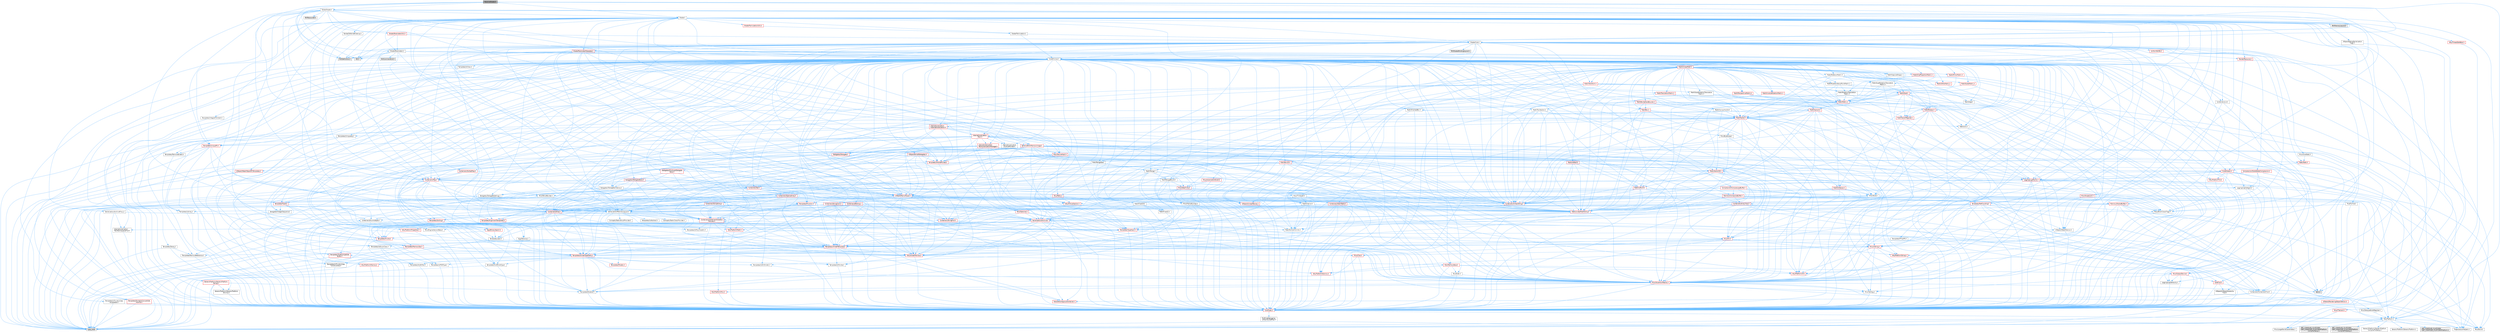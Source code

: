 digraph "ResolveShader.h"
{
 // INTERACTIVE_SVG=YES
 // LATEX_PDF_SIZE
  bgcolor="transparent";
  edge [fontname=Helvetica,fontsize=10,labelfontname=Helvetica,labelfontsize=10];
  node [fontname=Helvetica,fontsize=10,shape=box,height=0.2,width=0.4];
  Node1 [id="Node000001",label="ResolveShader.h",height=0.2,width=0.4,color="gray40", fillcolor="grey60", style="filled", fontcolor="black",tooltip=" "];
  Node1 -> Node2 [id="edge1_Node000001_Node000002",color="steelblue1",style="solid",tooltip=" "];
  Node2 [id="Node000002",label="CoreMinimal.h",height=0.2,width=0.4,color="grey40", fillcolor="white", style="filled",URL="$d7/d67/CoreMinimal_8h.html",tooltip=" "];
  Node2 -> Node3 [id="edge2_Node000002_Node000003",color="steelblue1",style="solid",tooltip=" "];
  Node3 [id="Node000003",label="CoreTypes.h",height=0.2,width=0.4,color="red", fillcolor="#FFF0F0", style="filled",URL="$dc/dec/CoreTypes_8h.html",tooltip=" "];
  Node3 -> Node4 [id="edge3_Node000003_Node000004",color="steelblue1",style="solid",tooltip=" "];
  Node4 [id="Node000004",label="HAL/Platform.h",height=0.2,width=0.4,color="grey40", fillcolor="white", style="filled",URL="$d9/dd0/Platform_8h.html",tooltip=" "];
  Node4 -> Node5 [id="edge4_Node000004_Node000005",color="steelblue1",style="solid",tooltip=" "];
  Node5 [id="Node000005",label="Misc/Build.h",height=0.2,width=0.4,color="grey40", fillcolor="white", style="filled",URL="$d3/dbb/Build_8h.html",tooltip=" "];
  Node4 -> Node6 [id="edge5_Node000004_Node000006",color="steelblue1",style="solid",tooltip=" "];
  Node6 [id="Node000006",label="Misc/LargeWorldCoordinates.h",height=0.2,width=0.4,color="grey40", fillcolor="white", style="filled",URL="$d2/dcb/LargeWorldCoordinates_8h.html",tooltip=" "];
  Node4 -> Node7 [id="edge6_Node000004_Node000007",color="steelblue1",style="solid",tooltip=" "];
  Node7 [id="Node000007",label="type_traits",height=0.2,width=0.4,color="grey60", fillcolor="#E0E0E0", style="filled",tooltip=" "];
  Node4 -> Node8 [id="edge7_Node000004_Node000008",color="steelblue1",style="solid",tooltip=" "];
  Node8 [id="Node000008",label="PreprocessorHelpers.h",height=0.2,width=0.4,color="grey40", fillcolor="white", style="filled",URL="$db/ddb/PreprocessorHelpers_8h.html",tooltip=" "];
  Node4 -> Node9 [id="edge8_Node000004_Node000009",color="steelblue1",style="solid",tooltip=" "];
  Node9 [id="Node000009",label="UBT_COMPILED_PLATFORM\l/UBT_COMPILED_PLATFORMPlatform\lCompilerPreSetup.h",height=0.2,width=0.4,color="grey60", fillcolor="#E0E0E0", style="filled",tooltip=" "];
  Node4 -> Node10 [id="edge9_Node000004_Node000010",color="steelblue1",style="solid",tooltip=" "];
  Node10 [id="Node000010",label="GenericPlatform/GenericPlatform\lCompilerPreSetup.h",height=0.2,width=0.4,color="grey40", fillcolor="white", style="filled",URL="$d9/dc8/GenericPlatformCompilerPreSetup_8h.html",tooltip=" "];
  Node4 -> Node11 [id="edge10_Node000004_Node000011",color="steelblue1",style="solid",tooltip=" "];
  Node11 [id="Node000011",label="GenericPlatform/GenericPlatform.h",height=0.2,width=0.4,color="grey40", fillcolor="white", style="filled",URL="$d6/d84/GenericPlatform_8h.html",tooltip=" "];
  Node4 -> Node12 [id="edge11_Node000004_Node000012",color="steelblue1",style="solid",tooltip=" "];
  Node12 [id="Node000012",label="UBT_COMPILED_PLATFORM\l/UBT_COMPILED_PLATFORMPlatform.h",height=0.2,width=0.4,color="grey60", fillcolor="#E0E0E0", style="filled",tooltip=" "];
  Node4 -> Node13 [id="edge12_Node000004_Node000013",color="steelblue1",style="solid",tooltip=" "];
  Node13 [id="Node000013",label="UBT_COMPILED_PLATFORM\l/UBT_COMPILED_PLATFORMPlatform\lCompilerSetup.h",height=0.2,width=0.4,color="grey60", fillcolor="#E0E0E0", style="filled",tooltip=" "];
  Node3 -> Node14 [id="edge13_Node000003_Node000014",color="steelblue1",style="solid",tooltip=" "];
  Node14 [id="Node000014",label="ProfilingDebugging\l/UMemoryDefines.h",height=0.2,width=0.4,color="grey40", fillcolor="white", style="filled",URL="$d2/da2/UMemoryDefines_8h.html",tooltip=" "];
  Node2 -> Node17 [id="edge14_Node000002_Node000017",color="steelblue1",style="solid",tooltip=" "];
  Node17 [id="Node000017",label="CoreFwd.h",height=0.2,width=0.4,color="red", fillcolor="#FFF0F0", style="filled",URL="$d1/d1e/CoreFwd_8h.html",tooltip=" "];
  Node17 -> Node3 [id="edge15_Node000017_Node000003",color="steelblue1",style="solid",tooltip=" "];
  Node17 -> Node18 [id="edge16_Node000017_Node000018",color="steelblue1",style="solid",tooltip=" "];
  Node18 [id="Node000018",label="Containers/ContainersFwd.h",height=0.2,width=0.4,color="grey40", fillcolor="white", style="filled",URL="$d4/d0a/ContainersFwd_8h.html",tooltip=" "];
  Node18 -> Node4 [id="edge17_Node000018_Node000004",color="steelblue1",style="solid",tooltip=" "];
  Node18 -> Node3 [id="edge18_Node000018_Node000003",color="steelblue1",style="solid",tooltip=" "];
  Node18 -> Node19 [id="edge19_Node000018_Node000019",color="steelblue1",style="solid",tooltip=" "];
  Node19 [id="Node000019",label="Traits/IsContiguousContainer.h",height=0.2,width=0.4,color="red", fillcolor="#FFF0F0", style="filled",URL="$d5/d3c/IsContiguousContainer_8h.html",tooltip=" "];
  Node19 -> Node3 [id="edge20_Node000019_Node000003",color="steelblue1",style="solid",tooltip=" "];
  Node17 -> Node23 [id="edge21_Node000017_Node000023",color="steelblue1",style="solid",tooltip=" "];
  Node23 [id="Node000023",label="UObject/UObjectHierarchy\lFwd.h",height=0.2,width=0.4,color="grey40", fillcolor="white", style="filled",URL="$d3/d13/UObjectHierarchyFwd_8h.html",tooltip=" "];
  Node2 -> Node23 [id="edge22_Node000002_Node000023",color="steelblue1",style="solid",tooltip=" "];
  Node2 -> Node18 [id="edge23_Node000002_Node000018",color="steelblue1",style="solid",tooltip=" "];
  Node2 -> Node24 [id="edge24_Node000002_Node000024",color="steelblue1",style="solid",tooltip=" "];
  Node24 [id="Node000024",label="Misc/VarArgs.h",height=0.2,width=0.4,color="grey40", fillcolor="white", style="filled",URL="$d5/d6f/VarArgs_8h.html",tooltip=" "];
  Node24 -> Node3 [id="edge25_Node000024_Node000003",color="steelblue1",style="solid",tooltip=" "];
  Node2 -> Node25 [id="edge26_Node000002_Node000025",color="steelblue1",style="solid",tooltip=" "];
  Node25 [id="Node000025",label="Logging/LogVerbosity.h",height=0.2,width=0.4,color="grey40", fillcolor="white", style="filled",URL="$d2/d8f/LogVerbosity_8h.html",tooltip=" "];
  Node25 -> Node3 [id="edge27_Node000025_Node000003",color="steelblue1",style="solid",tooltip=" "];
  Node2 -> Node26 [id="edge28_Node000002_Node000026",color="steelblue1",style="solid",tooltip=" "];
  Node26 [id="Node000026",label="Misc/OutputDevice.h",height=0.2,width=0.4,color="red", fillcolor="#FFF0F0", style="filled",URL="$d7/d32/OutputDevice_8h.html",tooltip=" "];
  Node26 -> Node17 [id="edge29_Node000026_Node000017",color="steelblue1",style="solid",tooltip=" "];
  Node26 -> Node3 [id="edge30_Node000026_Node000003",color="steelblue1",style="solid",tooltip=" "];
  Node26 -> Node25 [id="edge31_Node000026_Node000025",color="steelblue1",style="solid",tooltip=" "];
  Node26 -> Node24 [id="edge32_Node000026_Node000024",color="steelblue1",style="solid",tooltip=" "];
  Node2 -> Node32 [id="edge33_Node000002_Node000032",color="steelblue1",style="solid",tooltip=" "];
  Node32 [id="Node000032",label="HAL/PlatformCrt.h",height=0.2,width=0.4,color="red", fillcolor="#FFF0F0", style="filled",URL="$d8/d75/PlatformCrt_8h.html",tooltip=" "];
  Node2 -> Node42 [id="edge34_Node000002_Node000042",color="steelblue1",style="solid",tooltip=" "];
  Node42 [id="Node000042",label="HAL/PlatformMisc.h",height=0.2,width=0.4,color="red", fillcolor="#FFF0F0", style="filled",URL="$d0/df5/PlatformMisc_8h.html",tooltip=" "];
  Node42 -> Node3 [id="edge35_Node000042_Node000003",color="steelblue1",style="solid",tooltip=" "];
  Node2 -> Node61 [id="edge36_Node000002_Node000061",color="steelblue1",style="solid",tooltip=" "];
  Node61 [id="Node000061",label="Misc/AssertionMacros.h",height=0.2,width=0.4,color="red", fillcolor="#FFF0F0", style="filled",URL="$d0/dfa/AssertionMacros_8h.html",tooltip=" "];
  Node61 -> Node3 [id="edge37_Node000061_Node000003",color="steelblue1",style="solid",tooltip=" "];
  Node61 -> Node4 [id="edge38_Node000061_Node000004",color="steelblue1",style="solid",tooltip=" "];
  Node61 -> Node42 [id="edge39_Node000061_Node000042",color="steelblue1",style="solid",tooltip=" "];
  Node61 -> Node8 [id="edge40_Node000061_Node000008",color="steelblue1",style="solid",tooltip=" "];
  Node61 -> Node62 [id="edge41_Node000061_Node000062",color="steelblue1",style="solid",tooltip=" "];
  Node62 [id="Node000062",label="Templates/EnableIf.h",height=0.2,width=0.4,color="grey40", fillcolor="white", style="filled",URL="$d7/d60/EnableIf_8h.html",tooltip=" "];
  Node62 -> Node3 [id="edge42_Node000062_Node000003",color="steelblue1",style="solid",tooltip=" "];
  Node61 -> Node24 [id="edge43_Node000061_Node000024",color="steelblue1",style="solid",tooltip=" "];
  Node61 -> Node69 [id="edge44_Node000061_Node000069",color="steelblue1",style="solid",tooltip=" "];
  Node69 [id="Node000069",label="atomic",height=0.2,width=0.4,color="grey60", fillcolor="#E0E0E0", style="filled",tooltip=" "];
  Node2 -> Node70 [id="edge45_Node000002_Node000070",color="steelblue1",style="solid",tooltip=" "];
  Node70 [id="Node000070",label="Templates/IsPointer.h",height=0.2,width=0.4,color="grey40", fillcolor="white", style="filled",URL="$d7/d05/IsPointer_8h.html",tooltip=" "];
  Node70 -> Node3 [id="edge46_Node000070_Node000003",color="steelblue1",style="solid",tooltip=" "];
  Node2 -> Node71 [id="edge47_Node000002_Node000071",color="steelblue1",style="solid",tooltip=" "];
  Node71 [id="Node000071",label="HAL/PlatformMemory.h",height=0.2,width=0.4,color="red", fillcolor="#FFF0F0", style="filled",URL="$de/d68/PlatformMemory_8h.html",tooltip=" "];
  Node71 -> Node3 [id="edge48_Node000071_Node000003",color="steelblue1",style="solid",tooltip=" "];
  Node2 -> Node54 [id="edge49_Node000002_Node000054",color="steelblue1",style="solid",tooltip=" "];
  Node54 [id="Node000054",label="HAL/PlatformAtomics.h",height=0.2,width=0.4,color="red", fillcolor="#FFF0F0", style="filled",URL="$d3/d36/PlatformAtomics_8h.html",tooltip=" "];
  Node54 -> Node3 [id="edge50_Node000054_Node000003",color="steelblue1",style="solid",tooltip=" "];
  Node2 -> Node76 [id="edge51_Node000002_Node000076",color="steelblue1",style="solid",tooltip=" "];
  Node76 [id="Node000076",label="Misc/Exec.h",height=0.2,width=0.4,color="grey40", fillcolor="white", style="filled",URL="$de/ddb/Exec_8h.html",tooltip=" "];
  Node76 -> Node3 [id="edge52_Node000076_Node000003",color="steelblue1",style="solid",tooltip=" "];
  Node76 -> Node61 [id="edge53_Node000076_Node000061",color="steelblue1",style="solid",tooltip=" "];
  Node2 -> Node77 [id="edge54_Node000002_Node000077",color="steelblue1",style="solid",tooltip=" "];
  Node77 [id="Node000077",label="HAL/MemoryBase.h",height=0.2,width=0.4,color="red", fillcolor="#FFF0F0", style="filled",URL="$d6/d9f/MemoryBase_8h.html",tooltip=" "];
  Node77 -> Node3 [id="edge55_Node000077_Node000003",color="steelblue1",style="solid",tooltip=" "];
  Node77 -> Node54 [id="edge56_Node000077_Node000054",color="steelblue1",style="solid",tooltip=" "];
  Node77 -> Node32 [id="edge57_Node000077_Node000032",color="steelblue1",style="solid",tooltip=" "];
  Node77 -> Node76 [id="edge58_Node000077_Node000076",color="steelblue1",style="solid",tooltip=" "];
  Node77 -> Node26 [id="edge59_Node000077_Node000026",color="steelblue1",style="solid",tooltip=" "];
  Node2 -> Node87 [id="edge60_Node000002_Node000087",color="steelblue1",style="solid",tooltip=" "];
  Node87 [id="Node000087",label="HAL/UnrealMemory.h",height=0.2,width=0.4,color="red", fillcolor="#FFF0F0", style="filled",URL="$d9/d96/UnrealMemory_8h.html",tooltip=" "];
  Node87 -> Node3 [id="edge61_Node000087_Node000003",color="steelblue1",style="solid",tooltip=" "];
  Node87 -> Node77 [id="edge62_Node000087_Node000077",color="steelblue1",style="solid",tooltip=" "];
  Node87 -> Node71 [id="edge63_Node000087_Node000071",color="steelblue1",style="solid",tooltip=" "];
  Node87 -> Node70 [id="edge64_Node000087_Node000070",color="steelblue1",style="solid",tooltip=" "];
  Node2 -> Node89 [id="edge65_Node000002_Node000089",color="steelblue1",style="solid",tooltip=" "];
  Node89 [id="Node000089",label="Templates/IsArithmetic.h",height=0.2,width=0.4,color="grey40", fillcolor="white", style="filled",URL="$d2/d5d/IsArithmetic_8h.html",tooltip=" "];
  Node89 -> Node3 [id="edge66_Node000089_Node000003",color="steelblue1",style="solid",tooltip=" "];
  Node2 -> Node83 [id="edge67_Node000002_Node000083",color="steelblue1",style="solid",tooltip=" "];
  Node83 [id="Node000083",label="Templates/AndOrNot.h",height=0.2,width=0.4,color="grey40", fillcolor="white", style="filled",URL="$db/d0a/AndOrNot_8h.html",tooltip=" "];
  Node83 -> Node3 [id="edge68_Node000083_Node000003",color="steelblue1",style="solid",tooltip=" "];
  Node2 -> Node90 [id="edge69_Node000002_Node000090",color="steelblue1",style="solid",tooltip=" "];
  Node90 [id="Node000090",label="Templates/IsPODType.h",height=0.2,width=0.4,color="grey40", fillcolor="white", style="filled",URL="$d7/db1/IsPODType_8h.html",tooltip=" "];
  Node90 -> Node3 [id="edge70_Node000090_Node000003",color="steelblue1",style="solid",tooltip=" "];
  Node2 -> Node91 [id="edge71_Node000002_Node000091",color="steelblue1",style="solid",tooltip=" "];
  Node91 [id="Node000091",label="Templates/IsUECoreType.h",height=0.2,width=0.4,color="grey40", fillcolor="white", style="filled",URL="$d1/db8/IsUECoreType_8h.html",tooltip=" "];
  Node91 -> Node3 [id="edge72_Node000091_Node000003",color="steelblue1",style="solid",tooltip=" "];
  Node91 -> Node7 [id="edge73_Node000091_Node000007",color="steelblue1",style="solid",tooltip=" "];
  Node2 -> Node84 [id="edge74_Node000002_Node000084",color="steelblue1",style="solid",tooltip=" "];
  Node84 [id="Node000084",label="Templates/IsTriviallyCopy\lConstructible.h",height=0.2,width=0.4,color="grey40", fillcolor="white", style="filled",URL="$d3/d78/IsTriviallyCopyConstructible_8h.html",tooltip=" "];
  Node84 -> Node3 [id="edge75_Node000084_Node000003",color="steelblue1",style="solid",tooltip=" "];
  Node84 -> Node7 [id="edge76_Node000084_Node000007",color="steelblue1",style="solid",tooltip=" "];
  Node2 -> Node92 [id="edge77_Node000002_Node000092",color="steelblue1",style="solid",tooltip=" "];
  Node92 [id="Node000092",label="Templates/UnrealTypeTraits.h",height=0.2,width=0.4,color="red", fillcolor="#FFF0F0", style="filled",URL="$d2/d2d/UnrealTypeTraits_8h.html",tooltip=" "];
  Node92 -> Node3 [id="edge78_Node000092_Node000003",color="steelblue1",style="solid",tooltip=" "];
  Node92 -> Node70 [id="edge79_Node000092_Node000070",color="steelblue1",style="solid",tooltip=" "];
  Node92 -> Node61 [id="edge80_Node000092_Node000061",color="steelblue1",style="solid",tooltip=" "];
  Node92 -> Node83 [id="edge81_Node000092_Node000083",color="steelblue1",style="solid",tooltip=" "];
  Node92 -> Node62 [id="edge82_Node000092_Node000062",color="steelblue1",style="solid",tooltip=" "];
  Node92 -> Node89 [id="edge83_Node000092_Node000089",color="steelblue1",style="solid",tooltip=" "];
  Node92 -> Node93 [id="edge84_Node000092_Node000093",color="steelblue1",style="solid",tooltip=" "];
  Node93 [id="Node000093",label="Templates/Models.h",height=0.2,width=0.4,color="red", fillcolor="#FFF0F0", style="filled",URL="$d3/d0c/Models_8h.html",tooltip=" "];
  Node92 -> Node90 [id="edge85_Node000092_Node000090",color="steelblue1",style="solid",tooltip=" "];
  Node92 -> Node91 [id="edge86_Node000092_Node000091",color="steelblue1",style="solid",tooltip=" "];
  Node92 -> Node84 [id="edge87_Node000092_Node000084",color="steelblue1",style="solid",tooltip=" "];
  Node2 -> Node62 [id="edge88_Node000002_Node000062",color="steelblue1",style="solid",tooltip=" "];
  Node2 -> Node94 [id="edge89_Node000002_Node000094",color="steelblue1",style="solid",tooltip=" "];
  Node94 [id="Node000094",label="Templates/RemoveReference.h",height=0.2,width=0.4,color="grey40", fillcolor="white", style="filled",URL="$da/dbe/RemoveReference_8h.html",tooltip=" "];
  Node94 -> Node3 [id="edge90_Node000094_Node000003",color="steelblue1",style="solid",tooltip=" "];
  Node2 -> Node95 [id="edge91_Node000002_Node000095",color="steelblue1",style="solid",tooltip=" "];
  Node95 [id="Node000095",label="Templates/IntegralConstant.h",height=0.2,width=0.4,color="grey40", fillcolor="white", style="filled",URL="$db/d1b/IntegralConstant_8h.html",tooltip=" "];
  Node95 -> Node3 [id="edge92_Node000095_Node000003",color="steelblue1",style="solid",tooltip=" "];
  Node2 -> Node96 [id="edge93_Node000002_Node000096",color="steelblue1",style="solid",tooltip=" "];
  Node96 [id="Node000096",label="Templates/IsClass.h",height=0.2,width=0.4,color="grey40", fillcolor="white", style="filled",URL="$db/dcb/IsClass_8h.html",tooltip=" "];
  Node96 -> Node3 [id="edge94_Node000096_Node000003",color="steelblue1",style="solid",tooltip=" "];
  Node2 -> Node97 [id="edge95_Node000002_Node000097",color="steelblue1",style="solid",tooltip=" "];
  Node97 [id="Node000097",label="Templates/TypeCompatible\lBytes.h",height=0.2,width=0.4,color="red", fillcolor="#FFF0F0", style="filled",URL="$df/d0a/TypeCompatibleBytes_8h.html",tooltip=" "];
  Node97 -> Node3 [id="edge96_Node000097_Node000003",color="steelblue1",style="solid",tooltip=" "];
  Node97 -> Node7 [id="edge97_Node000097_Node000007",color="steelblue1",style="solid",tooltip=" "];
  Node2 -> Node19 [id="edge98_Node000002_Node000019",color="steelblue1",style="solid",tooltip=" "];
  Node2 -> Node98 [id="edge99_Node000002_Node000098",color="steelblue1",style="solid",tooltip=" "];
  Node98 [id="Node000098",label="Templates/UnrealTemplate.h",height=0.2,width=0.4,color="red", fillcolor="#FFF0F0", style="filled",URL="$d4/d24/UnrealTemplate_8h.html",tooltip=" "];
  Node98 -> Node3 [id="edge100_Node000098_Node000003",color="steelblue1",style="solid",tooltip=" "];
  Node98 -> Node70 [id="edge101_Node000098_Node000070",color="steelblue1",style="solid",tooltip=" "];
  Node98 -> Node87 [id="edge102_Node000098_Node000087",color="steelblue1",style="solid",tooltip=" "];
  Node98 -> Node92 [id="edge103_Node000098_Node000092",color="steelblue1",style="solid",tooltip=" "];
  Node98 -> Node94 [id="edge104_Node000098_Node000094",color="steelblue1",style="solid",tooltip=" "];
  Node98 -> Node97 [id="edge105_Node000098_Node000097",color="steelblue1",style="solid",tooltip=" "];
  Node98 -> Node19 [id="edge106_Node000098_Node000019",color="steelblue1",style="solid",tooltip=" "];
  Node98 -> Node7 [id="edge107_Node000098_Node000007",color="steelblue1",style="solid",tooltip=" "];
  Node2 -> Node47 [id="edge108_Node000002_Node000047",color="steelblue1",style="solid",tooltip=" "];
  Node47 [id="Node000047",label="Math/NumericLimits.h",height=0.2,width=0.4,color="grey40", fillcolor="white", style="filled",URL="$df/d1b/NumericLimits_8h.html",tooltip=" "];
  Node47 -> Node3 [id="edge109_Node000047_Node000003",color="steelblue1",style="solid",tooltip=" "];
  Node2 -> Node102 [id="edge110_Node000002_Node000102",color="steelblue1",style="solid",tooltip=" "];
  Node102 [id="Node000102",label="HAL/PlatformMath.h",height=0.2,width=0.4,color="red", fillcolor="#FFF0F0", style="filled",URL="$dc/d53/PlatformMath_8h.html",tooltip=" "];
  Node102 -> Node3 [id="edge111_Node000102_Node000003",color="steelblue1",style="solid",tooltip=" "];
  Node2 -> Node85 [id="edge112_Node000002_Node000085",color="steelblue1",style="solid",tooltip=" "];
  Node85 [id="Node000085",label="Templates/IsTriviallyCopy\lAssignable.h",height=0.2,width=0.4,color="grey40", fillcolor="white", style="filled",URL="$d2/df2/IsTriviallyCopyAssignable_8h.html",tooltip=" "];
  Node85 -> Node3 [id="edge113_Node000085_Node000003",color="steelblue1",style="solid",tooltip=" "];
  Node85 -> Node7 [id="edge114_Node000085_Node000007",color="steelblue1",style="solid",tooltip=" "];
  Node2 -> Node110 [id="edge115_Node000002_Node000110",color="steelblue1",style="solid",tooltip=" "];
  Node110 [id="Node000110",label="Templates/MemoryOps.h",height=0.2,width=0.4,color="red", fillcolor="#FFF0F0", style="filled",URL="$db/dea/MemoryOps_8h.html",tooltip=" "];
  Node110 -> Node3 [id="edge116_Node000110_Node000003",color="steelblue1",style="solid",tooltip=" "];
  Node110 -> Node87 [id="edge117_Node000110_Node000087",color="steelblue1",style="solid",tooltip=" "];
  Node110 -> Node85 [id="edge118_Node000110_Node000085",color="steelblue1",style="solid",tooltip=" "];
  Node110 -> Node84 [id="edge119_Node000110_Node000084",color="steelblue1",style="solid",tooltip=" "];
  Node110 -> Node92 [id="edge120_Node000110_Node000092",color="steelblue1",style="solid",tooltip=" "];
  Node110 -> Node7 [id="edge121_Node000110_Node000007",color="steelblue1",style="solid",tooltip=" "];
  Node2 -> Node111 [id="edge122_Node000002_Node000111",color="steelblue1",style="solid",tooltip=" "];
  Node111 [id="Node000111",label="Containers/ContainerAllocation\lPolicies.h",height=0.2,width=0.4,color="red", fillcolor="#FFF0F0", style="filled",URL="$d7/dff/ContainerAllocationPolicies_8h.html",tooltip=" "];
  Node111 -> Node3 [id="edge123_Node000111_Node000003",color="steelblue1",style="solid",tooltip=" "];
  Node111 -> Node111 [id="edge124_Node000111_Node000111",color="steelblue1",style="solid",tooltip=" "];
  Node111 -> Node102 [id="edge125_Node000111_Node000102",color="steelblue1",style="solid",tooltip=" "];
  Node111 -> Node87 [id="edge126_Node000111_Node000087",color="steelblue1",style="solid",tooltip=" "];
  Node111 -> Node47 [id="edge127_Node000111_Node000047",color="steelblue1",style="solid",tooltip=" "];
  Node111 -> Node61 [id="edge128_Node000111_Node000061",color="steelblue1",style="solid",tooltip=" "];
  Node111 -> Node113 [id="edge129_Node000111_Node000113",color="steelblue1",style="solid",tooltip=" "];
  Node113 [id="Node000113",label="Templates/IsPolymorphic.h",height=0.2,width=0.4,color="grey40", fillcolor="white", style="filled",URL="$dc/d20/IsPolymorphic_8h.html",tooltip=" "];
  Node111 -> Node110 [id="edge130_Node000111_Node000110",color="steelblue1",style="solid",tooltip=" "];
  Node111 -> Node97 [id="edge131_Node000111_Node000097",color="steelblue1",style="solid",tooltip=" "];
  Node111 -> Node7 [id="edge132_Node000111_Node000007",color="steelblue1",style="solid",tooltip=" "];
  Node2 -> Node114 [id="edge133_Node000002_Node000114",color="steelblue1",style="solid",tooltip=" "];
  Node114 [id="Node000114",label="Templates/IsEnumClass.h",height=0.2,width=0.4,color="grey40", fillcolor="white", style="filled",URL="$d7/d15/IsEnumClass_8h.html",tooltip=" "];
  Node114 -> Node3 [id="edge134_Node000114_Node000003",color="steelblue1",style="solid",tooltip=" "];
  Node114 -> Node83 [id="edge135_Node000114_Node000083",color="steelblue1",style="solid",tooltip=" "];
  Node2 -> Node115 [id="edge136_Node000002_Node000115",color="steelblue1",style="solid",tooltip=" "];
  Node115 [id="Node000115",label="HAL/PlatformProperties.h",height=0.2,width=0.4,color="red", fillcolor="#FFF0F0", style="filled",URL="$d9/db0/PlatformProperties_8h.html",tooltip=" "];
  Node115 -> Node3 [id="edge137_Node000115_Node000003",color="steelblue1",style="solid",tooltip=" "];
  Node2 -> Node118 [id="edge138_Node000002_Node000118",color="steelblue1",style="solid",tooltip=" "];
  Node118 [id="Node000118",label="Misc/EngineVersionBase.h",height=0.2,width=0.4,color="grey40", fillcolor="white", style="filled",URL="$d5/d2b/EngineVersionBase_8h.html",tooltip=" "];
  Node118 -> Node3 [id="edge139_Node000118_Node000003",color="steelblue1",style="solid",tooltip=" "];
  Node2 -> Node119 [id="edge140_Node000002_Node000119",color="steelblue1",style="solid",tooltip=" "];
  Node119 [id="Node000119",label="Internationalization\l/TextNamespaceFwd.h",height=0.2,width=0.4,color="grey40", fillcolor="white", style="filled",URL="$d8/d97/TextNamespaceFwd_8h.html",tooltip=" "];
  Node119 -> Node3 [id="edge141_Node000119_Node000003",color="steelblue1",style="solid",tooltip=" "];
  Node2 -> Node120 [id="edge142_Node000002_Node000120",color="steelblue1",style="solid",tooltip=" "];
  Node120 [id="Node000120",label="Serialization/Archive.h",height=0.2,width=0.4,color="red", fillcolor="#FFF0F0", style="filled",URL="$d7/d3b/Archive_8h.html",tooltip=" "];
  Node120 -> Node17 [id="edge143_Node000120_Node000017",color="steelblue1",style="solid",tooltip=" "];
  Node120 -> Node3 [id="edge144_Node000120_Node000003",color="steelblue1",style="solid",tooltip=" "];
  Node120 -> Node115 [id="edge145_Node000120_Node000115",color="steelblue1",style="solid",tooltip=" "];
  Node120 -> Node119 [id="edge146_Node000120_Node000119",color="steelblue1",style="solid",tooltip=" "];
  Node120 -> Node61 [id="edge147_Node000120_Node000061",color="steelblue1",style="solid",tooltip=" "];
  Node120 -> Node5 [id="edge148_Node000120_Node000005",color="steelblue1",style="solid",tooltip=" "];
  Node120 -> Node118 [id="edge149_Node000120_Node000118",color="steelblue1",style="solid",tooltip=" "];
  Node120 -> Node24 [id="edge150_Node000120_Node000024",color="steelblue1",style="solid",tooltip=" "];
  Node120 -> Node62 [id="edge151_Node000120_Node000062",color="steelblue1",style="solid",tooltip=" "];
  Node120 -> Node114 [id="edge152_Node000120_Node000114",color="steelblue1",style="solid",tooltip=" "];
  Node120 -> Node98 [id="edge153_Node000120_Node000098",color="steelblue1",style="solid",tooltip=" "];
  Node120 -> Node123 [id="edge154_Node000120_Node000123",color="steelblue1",style="solid",tooltip=" "];
  Node123 [id="Node000123",label="UObject/ObjectVersion.h",height=0.2,width=0.4,color="grey40", fillcolor="white", style="filled",URL="$da/d63/ObjectVersion_8h.html",tooltip=" "];
  Node123 -> Node3 [id="edge155_Node000123_Node000003",color="steelblue1",style="solid",tooltip=" "];
  Node2 -> Node124 [id="edge156_Node000002_Node000124",color="steelblue1",style="solid",tooltip=" "];
  Node124 [id="Node000124",label="Templates/Less.h",height=0.2,width=0.4,color="grey40", fillcolor="white", style="filled",URL="$de/dc8/Less_8h.html",tooltip=" "];
  Node124 -> Node3 [id="edge157_Node000124_Node000003",color="steelblue1",style="solid",tooltip=" "];
  Node124 -> Node98 [id="edge158_Node000124_Node000098",color="steelblue1",style="solid",tooltip=" "];
  Node2 -> Node125 [id="edge159_Node000002_Node000125",color="steelblue1",style="solid",tooltip=" "];
  Node125 [id="Node000125",label="Templates/Sorting.h",height=0.2,width=0.4,color="red", fillcolor="#FFF0F0", style="filled",URL="$d3/d9e/Sorting_8h.html",tooltip=" "];
  Node125 -> Node3 [id="edge160_Node000125_Node000003",color="steelblue1",style="solid",tooltip=" "];
  Node125 -> Node126 [id="edge161_Node000125_Node000126",color="steelblue1",style="solid",tooltip=" "];
  Node126 [id="Node000126",label="Algo/BinarySearch.h",height=0.2,width=0.4,color="red", fillcolor="#FFF0F0", style="filled",URL="$db/db4/BinarySearch_8h.html",tooltip=" "];
  Node126 -> Node128 [id="edge162_Node000126_Node000128",color="steelblue1",style="solid",tooltip=" "];
  Node128 [id="Node000128",label="Templates/Invoke.h",height=0.2,width=0.4,color="red", fillcolor="#FFF0F0", style="filled",URL="$d7/deb/Invoke_8h.html",tooltip=" "];
  Node128 -> Node3 [id="edge163_Node000128_Node000003",color="steelblue1",style="solid",tooltip=" "];
  Node128 -> Node98 [id="edge164_Node000128_Node000098",color="steelblue1",style="solid",tooltip=" "];
  Node128 -> Node7 [id="edge165_Node000128_Node000007",color="steelblue1",style="solid",tooltip=" "];
  Node126 -> Node124 [id="edge166_Node000126_Node000124",color="steelblue1",style="solid",tooltip=" "];
  Node125 -> Node102 [id="edge167_Node000125_Node000102",color="steelblue1",style="solid",tooltip=" "];
  Node125 -> Node124 [id="edge168_Node000125_Node000124",color="steelblue1",style="solid",tooltip=" "];
  Node2 -> Node136 [id="edge169_Node000002_Node000136",color="steelblue1",style="solid",tooltip=" "];
  Node136 [id="Node000136",label="Misc/Char.h",height=0.2,width=0.4,color="red", fillcolor="#FFF0F0", style="filled",URL="$d0/d58/Char_8h.html",tooltip=" "];
  Node136 -> Node3 [id="edge170_Node000136_Node000003",color="steelblue1",style="solid",tooltip=" "];
  Node136 -> Node7 [id="edge171_Node000136_Node000007",color="steelblue1",style="solid",tooltip=" "];
  Node2 -> Node139 [id="edge172_Node000002_Node000139",color="steelblue1",style="solid",tooltip=" "];
  Node139 [id="Node000139",label="GenericPlatform/GenericPlatform\lStricmp.h",height=0.2,width=0.4,color="grey40", fillcolor="white", style="filled",URL="$d2/d86/GenericPlatformStricmp_8h.html",tooltip=" "];
  Node139 -> Node3 [id="edge173_Node000139_Node000003",color="steelblue1",style="solid",tooltip=" "];
  Node2 -> Node140 [id="edge174_Node000002_Node000140",color="steelblue1",style="solid",tooltip=" "];
  Node140 [id="Node000140",label="GenericPlatform/GenericPlatform\lString.h",height=0.2,width=0.4,color="red", fillcolor="#FFF0F0", style="filled",URL="$dd/d20/GenericPlatformString_8h.html",tooltip=" "];
  Node140 -> Node3 [id="edge175_Node000140_Node000003",color="steelblue1",style="solid",tooltip=" "];
  Node140 -> Node139 [id="edge176_Node000140_Node000139",color="steelblue1",style="solid",tooltip=" "];
  Node140 -> Node62 [id="edge177_Node000140_Node000062",color="steelblue1",style="solid",tooltip=" "];
  Node140 -> Node7 [id="edge178_Node000140_Node000007",color="steelblue1",style="solid",tooltip=" "];
  Node2 -> Node73 [id="edge179_Node000002_Node000073",color="steelblue1",style="solid",tooltip=" "];
  Node73 [id="Node000073",label="HAL/PlatformString.h",height=0.2,width=0.4,color="red", fillcolor="#FFF0F0", style="filled",URL="$db/db5/PlatformString_8h.html",tooltip=" "];
  Node73 -> Node3 [id="edge180_Node000073_Node000003",color="steelblue1",style="solid",tooltip=" "];
  Node2 -> Node143 [id="edge181_Node000002_Node000143",color="steelblue1",style="solid",tooltip=" "];
  Node143 [id="Node000143",label="Misc/CString.h",height=0.2,width=0.4,color="red", fillcolor="#FFF0F0", style="filled",URL="$d2/d49/CString_8h.html",tooltip=" "];
  Node143 -> Node3 [id="edge182_Node000143_Node000003",color="steelblue1",style="solid",tooltip=" "];
  Node143 -> Node32 [id="edge183_Node000143_Node000032",color="steelblue1",style="solid",tooltip=" "];
  Node143 -> Node73 [id="edge184_Node000143_Node000073",color="steelblue1",style="solid",tooltip=" "];
  Node143 -> Node61 [id="edge185_Node000143_Node000061",color="steelblue1",style="solid",tooltip=" "];
  Node143 -> Node136 [id="edge186_Node000143_Node000136",color="steelblue1",style="solid",tooltip=" "];
  Node143 -> Node24 [id="edge187_Node000143_Node000024",color="steelblue1",style="solid",tooltip=" "];
  Node2 -> Node144 [id="edge188_Node000002_Node000144",color="steelblue1",style="solid",tooltip=" "];
  Node144 [id="Node000144",label="Misc/Crc.h",height=0.2,width=0.4,color="red", fillcolor="#FFF0F0", style="filled",URL="$d4/dd2/Crc_8h.html",tooltip=" "];
  Node144 -> Node3 [id="edge189_Node000144_Node000003",color="steelblue1",style="solid",tooltip=" "];
  Node144 -> Node73 [id="edge190_Node000144_Node000073",color="steelblue1",style="solid",tooltip=" "];
  Node144 -> Node61 [id="edge191_Node000144_Node000061",color="steelblue1",style="solid",tooltip=" "];
  Node144 -> Node143 [id="edge192_Node000144_Node000143",color="steelblue1",style="solid",tooltip=" "];
  Node144 -> Node136 [id="edge193_Node000144_Node000136",color="steelblue1",style="solid",tooltip=" "];
  Node144 -> Node92 [id="edge194_Node000144_Node000092",color="steelblue1",style="solid",tooltip=" "];
  Node2 -> Node135 [id="edge195_Node000002_Node000135",color="steelblue1",style="solid",tooltip=" "];
  Node135 [id="Node000135",label="Math/UnrealMathUtility.h",height=0.2,width=0.4,color="red", fillcolor="#FFF0F0", style="filled",URL="$db/db8/UnrealMathUtility_8h.html",tooltip=" "];
  Node135 -> Node3 [id="edge196_Node000135_Node000003",color="steelblue1",style="solid",tooltip=" "];
  Node135 -> Node61 [id="edge197_Node000135_Node000061",color="steelblue1",style="solid",tooltip=" "];
  Node135 -> Node102 [id="edge198_Node000135_Node000102",color="steelblue1",style="solid",tooltip=" "];
  Node2 -> Node145 [id="edge199_Node000002_Node000145",color="steelblue1",style="solid",tooltip=" "];
  Node145 [id="Node000145",label="Containers/UnrealString.h",height=0.2,width=0.4,color="red", fillcolor="#FFF0F0", style="filled",URL="$d5/dba/UnrealString_8h.html",tooltip=" "];
  Node2 -> Node149 [id="edge200_Node000002_Node000149",color="steelblue1",style="solid",tooltip=" "];
  Node149 [id="Node000149",label="Containers/Array.h",height=0.2,width=0.4,color="red", fillcolor="#FFF0F0", style="filled",URL="$df/dd0/Array_8h.html",tooltip=" "];
  Node149 -> Node3 [id="edge201_Node000149_Node000003",color="steelblue1",style="solid",tooltip=" "];
  Node149 -> Node61 [id="edge202_Node000149_Node000061",color="steelblue1",style="solid",tooltip=" "];
  Node149 -> Node87 [id="edge203_Node000149_Node000087",color="steelblue1",style="solid",tooltip=" "];
  Node149 -> Node92 [id="edge204_Node000149_Node000092",color="steelblue1",style="solid",tooltip=" "];
  Node149 -> Node98 [id="edge205_Node000149_Node000098",color="steelblue1",style="solid",tooltip=" "];
  Node149 -> Node111 [id="edge206_Node000149_Node000111",color="steelblue1",style="solid",tooltip=" "];
  Node149 -> Node120 [id="edge207_Node000149_Node000120",color="steelblue1",style="solid",tooltip=" "];
  Node149 -> Node128 [id="edge208_Node000149_Node000128",color="steelblue1",style="solid",tooltip=" "];
  Node149 -> Node124 [id="edge209_Node000149_Node000124",color="steelblue1",style="solid",tooltip=" "];
  Node149 -> Node125 [id="edge210_Node000149_Node000125",color="steelblue1",style="solid",tooltip=" "];
  Node149 -> Node172 [id="edge211_Node000149_Node000172",color="steelblue1",style="solid",tooltip=" "];
  Node172 [id="Node000172",label="Templates/AlignmentTemplates.h",height=0.2,width=0.4,color="red", fillcolor="#FFF0F0", style="filled",URL="$dd/d32/AlignmentTemplates_8h.html",tooltip=" "];
  Node172 -> Node3 [id="edge212_Node000172_Node000003",color="steelblue1",style="solid",tooltip=" "];
  Node172 -> Node70 [id="edge213_Node000172_Node000070",color="steelblue1",style="solid",tooltip=" "];
  Node149 -> Node7 [id="edge214_Node000149_Node000007",color="steelblue1",style="solid",tooltip=" "];
  Node2 -> Node173 [id="edge215_Node000002_Node000173",color="steelblue1",style="solid",tooltip=" "];
  Node173 [id="Node000173",label="Misc/FrameNumber.h",height=0.2,width=0.4,color="grey40", fillcolor="white", style="filled",URL="$dd/dbd/FrameNumber_8h.html",tooltip=" "];
  Node173 -> Node3 [id="edge216_Node000173_Node000003",color="steelblue1",style="solid",tooltip=" "];
  Node173 -> Node47 [id="edge217_Node000173_Node000047",color="steelblue1",style="solid",tooltip=" "];
  Node173 -> Node135 [id="edge218_Node000173_Node000135",color="steelblue1",style="solid",tooltip=" "];
  Node173 -> Node62 [id="edge219_Node000173_Node000062",color="steelblue1",style="solid",tooltip=" "];
  Node173 -> Node92 [id="edge220_Node000173_Node000092",color="steelblue1",style="solid",tooltip=" "];
  Node2 -> Node174 [id="edge221_Node000002_Node000174",color="steelblue1",style="solid",tooltip=" "];
  Node174 [id="Node000174",label="Misc/Timespan.h",height=0.2,width=0.4,color="grey40", fillcolor="white", style="filled",URL="$da/dd9/Timespan_8h.html",tooltip=" "];
  Node174 -> Node3 [id="edge222_Node000174_Node000003",color="steelblue1",style="solid",tooltip=" "];
  Node174 -> Node175 [id="edge223_Node000174_Node000175",color="steelblue1",style="solid",tooltip=" "];
  Node175 [id="Node000175",label="Math/Interval.h",height=0.2,width=0.4,color="grey40", fillcolor="white", style="filled",URL="$d1/d55/Interval_8h.html",tooltip=" "];
  Node175 -> Node3 [id="edge224_Node000175_Node000003",color="steelblue1",style="solid",tooltip=" "];
  Node175 -> Node89 [id="edge225_Node000175_Node000089",color="steelblue1",style="solid",tooltip=" "];
  Node175 -> Node92 [id="edge226_Node000175_Node000092",color="steelblue1",style="solid",tooltip=" "];
  Node175 -> Node47 [id="edge227_Node000175_Node000047",color="steelblue1",style="solid",tooltip=" "];
  Node175 -> Node135 [id="edge228_Node000175_Node000135",color="steelblue1",style="solid",tooltip=" "];
  Node174 -> Node135 [id="edge229_Node000174_Node000135",color="steelblue1",style="solid",tooltip=" "];
  Node174 -> Node61 [id="edge230_Node000174_Node000061",color="steelblue1",style="solid",tooltip=" "];
  Node2 -> Node176 [id="edge231_Node000002_Node000176",color="steelblue1",style="solid",tooltip=" "];
  Node176 [id="Node000176",label="Containers/StringConv.h",height=0.2,width=0.4,color="red", fillcolor="#FFF0F0", style="filled",URL="$d3/ddf/StringConv_8h.html",tooltip=" "];
  Node176 -> Node3 [id="edge232_Node000176_Node000003",color="steelblue1",style="solid",tooltip=" "];
  Node176 -> Node61 [id="edge233_Node000176_Node000061",color="steelblue1",style="solid",tooltip=" "];
  Node176 -> Node111 [id="edge234_Node000176_Node000111",color="steelblue1",style="solid",tooltip=" "];
  Node176 -> Node149 [id="edge235_Node000176_Node000149",color="steelblue1",style="solid",tooltip=" "];
  Node176 -> Node143 [id="edge236_Node000176_Node000143",color="steelblue1",style="solid",tooltip=" "];
  Node176 -> Node177 [id="edge237_Node000176_Node000177",color="steelblue1",style="solid",tooltip=" "];
  Node177 [id="Node000177",label="Templates/IsArray.h",height=0.2,width=0.4,color="grey40", fillcolor="white", style="filled",URL="$d8/d8d/IsArray_8h.html",tooltip=" "];
  Node177 -> Node3 [id="edge238_Node000177_Node000003",color="steelblue1",style="solid",tooltip=" "];
  Node176 -> Node98 [id="edge239_Node000176_Node000098",color="steelblue1",style="solid",tooltip=" "];
  Node176 -> Node92 [id="edge240_Node000176_Node000092",color="steelblue1",style="solid",tooltip=" "];
  Node176 -> Node19 [id="edge241_Node000176_Node000019",color="steelblue1",style="solid",tooltip=" "];
  Node176 -> Node7 [id="edge242_Node000176_Node000007",color="steelblue1",style="solid",tooltip=" "];
  Node2 -> Node178 [id="edge243_Node000002_Node000178",color="steelblue1",style="solid",tooltip=" "];
  Node178 [id="Node000178",label="UObject/UnrealNames.h",height=0.2,width=0.4,color="red", fillcolor="#FFF0F0", style="filled",URL="$d8/db1/UnrealNames_8h.html",tooltip=" "];
  Node178 -> Node3 [id="edge244_Node000178_Node000003",color="steelblue1",style="solid",tooltip=" "];
  Node2 -> Node180 [id="edge245_Node000002_Node000180",color="steelblue1",style="solid",tooltip=" "];
  Node180 [id="Node000180",label="UObject/NameTypes.h",height=0.2,width=0.4,color="red", fillcolor="#FFF0F0", style="filled",URL="$d6/d35/NameTypes_8h.html",tooltip=" "];
  Node180 -> Node3 [id="edge246_Node000180_Node000003",color="steelblue1",style="solid",tooltip=" "];
  Node180 -> Node61 [id="edge247_Node000180_Node000061",color="steelblue1",style="solid",tooltip=" "];
  Node180 -> Node87 [id="edge248_Node000180_Node000087",color="steelblue1",style="solid",tooltip=" "];
  Node180 -> Node92 [id="edge249_Node000180_Node000092",color="steelblue1",style="solid",tooltip=" "];
  Node180 -> Node98 [id="edge250_Node000180_Node000098",color="steelblue1",style="solid",tooltip=" "];
  Node180 -> Node145 [id="edge251_Node000180_Node000145",color="steelblue1",style="solid",tooltip=" "];
  Node180 -> Node181 [id="edge252_Node000180_Node000181",color="steelblue1",style="solid",tooltip=" "];
  Node181 [id="Node000181",label="HAL/CriticalSection.h",height=0.2,width=0.4,color="red", fillcolor="#FFF0F0", style="filled",URL="$d6/d90/CriticalSection_8h.html",tooltip=" "];
  Node180 -> Node176 [id="edge253_Node000180_Node000176",color="steelblue1",style="solid",tooltip=" "];
  Node180 -> Node44 [id="edge254_Node000180_Node000044",color="steelblue1",style="solid",tooltip=" "];
  Node44 [id="Node000044",label="Containers/StringFwd.h",height=0.2,width=0.4,color="red", fillcolor="#FFF0F0", style="filled",URL="$df/d37/StringFwd_8h.html",tooltip=" "];
  Node44 -> Node3 [id="edge255_Node000044_Node000003",color="steelblue1",style="solid",tooltip=" "];
  Node44 -> Node19 [id="edge256_Node000044_Node000019",color="steelblue1",style="solid",tooltip=" "];
  Node180 -> Node178 [id="edge257_Node000180_Node000178",color="steelblue1",style="solid",tooltip=" "];
  Node180 -> Node157 [id="edge258_Node000180_Node000157",color="steelblue1",style="solid",tooltip=" "];
  Node157 [id="Node000157",label="Serialization/MemoryLayout.h",height=0.2,width=0.4,color="grey40", fillcolor="white", style="filled",URL="$d7/d66/MemoryLayout_8h.html",tooltip=" "];
  Node157 -> Node158 [id="edge259_Node000157_Node000158",color="steelblue1",style="solid",tooltip=" "];
  Node158 [id="Node000158",label="Concepts/StaticClassProvider.h",height=0.2,width=0.4,color="grey40", fillcolor="white", style="filled",URL="$dd/d83/StaticClassProvider_8h.html",tooltip=" "];
  Node157 -> Node159 [id="edge260_Node000157_Node000159",color="steelblue1",style="solid",tooltip=" "];
  Node159 [id="Node000159",label="Concepts/StaticStructProvider.h",height=0.2,width=0.4,color="grey40", fillcolor="white", style="filled",URL="$d5/d77/StaticStructProvider_8h.html",tooltip=" "];
  Node157 -> Node160 [id="edge261_Node000157_Node000160",color="steelblue1",style="solid",tooltip=" "];
  Node160 [id="Node000160",label="Containers/EnumAsByte.h",height=0.2,width=0.4,color="grey40", fillcolor="white", style="filled",URL="$d6/d9a/EnumAsByte_8h.html",tooltip=" "];
  Node160 -> Node3 [id="edge262_Node000160_Node000003",color="steelblue1",style="solid",tooltip=" "];
  Node160 -> Node90 [id="edge263_Node000160_Node000090",color="steelblue1",style="solid",tooltip=" "];
  Node160 -> Node161 [id="edge264_Node000160_Node000161",color="steelblue1",style="solid",tooltip=" "];
  Node161 [id="Node000161",label="Templates/TypeHash.h",height=0.2,width=0.4,color="red", fillcolor="#FFF0F0", style="filled",URL="$d1/d62/TypeHash_8h.html",tooltip=" "];
  Node161 -> Node3 [id="edge265_Node000161_Node000003",color="steelblue1",style="solid",tooltip=" "];
  Node161 -> Node144 [id="edge266_Node000161_Node000144",color="steelblue1",style="solid",tooltip=" "];
  Node161 -> Node7 [id="edge267_Node000161_Node000007",color="steelblue1",style="solid",tooltip=" "];
  Node157 -> Node44 [id="edge268_Node000157_Node000044",color="steelblue1",style="solid",tooltip=" "];
  Node157 -> Node87 [id="edge269_Node000157_Node000087",color="steelblue1",style="solid",tooltip=" "];
  Node157 -> Node163 [id="edge270_Node000157_Node000163",color="steelblue1",style="solid",tooltip=" "];
  Node163 [id="Node000163",label="Misc/DelayedAutoRegister.h",height=0.2,width=0.4,color="grey40", fillcolor="white", style="filled",URL="$d1/dda/DelayedAutoRegister_8h.html",tooltip=" "];
  Node163 -> Node4 [id="edge271_Node000163_Node000004",color="steelblue1",style="solid",tooltip=" "];
  Node157 -> Node62 [id="edge272_Node000157_Node000062",color="steelblue1",style="solid",tooltip=" "];
  Node157 -> Node164 [id="edge273_Node000157_Node000164",color="steelblue1",style="solid",tooltip=" "];
  Node164 [id="Node000164",label="Templates/IsAbstract.h",height=0.2,width=0.4,color="grey40", fillcolor="white", style="filled",URL="$d8/db7/IsAbstract_8h.html",tooltip=" "];
  Node157 -> Node113 [id="edge274_Node000157_Node000113",color="steelblue1",style="solid",tooltip=" "];
  Node157 -> Node93 [id="edge275_Node000157_Node000093",color="steelblue1",style="solid",tooltip=" "];
  Node157 -> Node98 [id="edge276_Node000157_Node000098",color="steelblue1",style="solid",tooltip=" "];
  Node2 -> Node188 [id="edge277_Node000002_Node000188",color="steelblue1",style="solid",tooltip=" "];
  Node188 [id="Node000188",label="Misc/Parse.h",height=0.2,width=0.4,color="grey40", fillcolor="white", style="filled",URL="$dc/d71/Parse_8h.html",tooltip=" "];
  Node188 -> Node44 [id="edge278_Node000188_Node000044",color="steelblue1",style="solid",tooltip=" "];
  Node188 -> Node145 [id="edge279_Node000188_Node000145",color="steelblue1",style="solid",tooltip=" "];
  Node188 -> Node3 [id="edge280_Node000188_Node000003",color="steelblue1",style="solid",tooltip=" "];
  Node188 -> Node32 [id="edge281_Node000188_Node000032",color="steelblue1",style="solid",tooltip=" "];
  Node188 -> Node5 [id="edge282_Node000188_Node000005",color="steelblue1",style="solid",tooltip=" "];
  Node188 -> Node49 [id="edge283_Node000188_Node000049",color="steelblue1",style="solid",tooltip=" "];
  Node49 [id="Node000049",label="Misc/EnumClassFlags.h",height=0.2,width=0.4,color="grey40", fillcolor="white", style="filled",URL="$d8/de7/EnumClassFlags_8h.html",tooltip=" "];
  Node188 -> Node189 [id="edge284_Node000188_Node000189",color="steelblue1",style="solid",tooltip=" "];
  Node189 [id="Node000189",label="Templates/Function.h",height=0.2,width=0.4,color="red", fillcolor="#FFF0F0", style="filled",URL="$df/df5/Function_8h.html",tooltip=" "];
  Node189 -> Node3 [id="edge285_Node000189_Node000003",color="steelblue1",style="solid",tooltip=" "];
  Node189 -> Node61 [id="edge286_Node000189_Node000061",color="steelblue1",style="solid",tooltip=" "];
  Node189 -> Node87 [id="edge287_Node000189_Node000087",color="steelblue1",style="solid",tooltip=" "];
  Node189 -> Node92 [id="edge288_Node000189_Node000092",color="steelblue1",style="solid",tooltip=" "];
  Node189 -> Node128 [id="edge289_Node000189_Node000128",color="steelblue1",style="solid",tooltip=" "];
  Node189 -> Node98 [id="edge290_Node000189_Node000098",color="steelblue1",style="solid",tooltip=" "];
  Node189 -> Node135 [id="edge291_Node000189_Node000135",color="steelblue1",style="solid",tooltip=" "];
  Node189 -> Node7 [id="edge292_Node000189_Node000007",color="steelblue1",style="solid",tooltip=" "];
  Node2 -> Node172 [id="edge293_Node000002_Node000172",color="steelblue1",style="solid",tooltip=" "];
  Node2 -> Node191 [id="edge294_Node000002_Node000191",color="steelblue1",style="solid",tooltip=" "];
  Node191 [id="Node000191",label="Misc/StructBuilder.h",height=0.2,width=0.4,color="grey40", fillcolor="white", style="filled",URL="$d9/db3/StructBuilder_8h.html",tooltip=" "];
  Node191 -> Node3 [id="edge295_Node000191_Node000003",color="steelblue1",style="solid",tooltip=" "];
  Node191 -> Node135 [id="edge296_Node000191_Node000135",color="steelblue1",style="solid",tooltip=" "];
  Node191 -> Node172 [id="edge297_Node000191_Node000172",color="steelblue1",style="solid",tooltip=" "];
  Node2 -> Node104 [id="edge298_Node000002_Node000104",color="steelblue1",style="solid",tooltip=" "];
  Node104 [id="Node000104",label="Templates/Decay.h",height=0.2,width=0.4,color="grey40", fillcolor="white", style="filled",URL="$dd/d0f/Decay_8h.html",tooltip=" "];
  Node104 -> Node3 [id="edge299_Node000104_Node000003",color="steelblue1",style="solid",tooltip=" "];
  Node104 -> Node94 [id="edge300_Node000104_Node000094",color="steelblue1",style="solid",tooltip=" "];
  Node104 -> Node7 [id="edge301_Node000104_Node000007",color="steelblue1",style="solid",tooltip=" "];
  Node2 -> Node192 [id="edge302_Node000002_Node000192",color="steelblue1",style="solid",tooltip=" "];
  Node192 [id="Node000192",label="Templates/PointerIsConvertible\lFromTo.h",height=0.2,width=0.4,color="red", fillcolor="#FFF0F0", style="filled",URL="$d6/d65/PointerIsConvertibleFromTo_8h.html",tooltip=" "];
  Node192 -> Node3 [id="edge303_Node000192_Node000003",color="steelblue1",style="solid",tooltip=" "];
  Node192 -> Node7 [id="edge304_Node000192_Node000007",color="steelblue1",style="solid",tooltip=" "];
  Node2 -> Node128 [id="edge305_Node000002_Node000128",color="steelblue1",style="solid",tooltip=" "];
  Node2 -> Node189 [id="edge306_Node000002_Node000189",color="steelblue1",style="solid",tooltip=" "];
  Node2 -> Node161 [id="edge307_Node000002_Node000161",color="steelblue1",style="solid",tooltip=" "];
  Node2 -> Node193 [id="edge308_Node000002_Node000193",color="steelblue1",style="solid",tooltip=" "];
  Node193 [id="Node000193",label="Containers/ScriptArray.h",height=0.2,width=0.4,color="red", fillcolor="#FFF0F0", style="filled",URL="$dc/daf/ScriptArray_8h.html",tooltip=" "];
  Node193 -> Node3 [id="edge309_Node000193_Node000003",color="steelblue1",style="solid",tooltip=" "];
  Node193 -> Node61 [id="edge310_Node000193_Node000061",color="steelblue1",style="solid",tooltip=" "];
  Node193 -> Node87 [id="edge311_Node000193_Node000087",color="steelblue1",style="solid",tooltip=" "];
  Node193 -> Node111 [id="edge312_Node000193_Node000111",color="steelblue1",style="solid",tooltip=" "];
  Node193 -> Node149 [id="edge313_Node000193_Node000149",color="steelblue1",style="solid",tooltip=" "];
  Node2 -> Node194 [id="edge314_Node000002_Node000194",color="steelblue1",style="solid",tooltip=" "];
  Node194 [id="Node000194",label="Containers/BitArray.h",height=0.2,width=0.4,color="red", fillcolor="#FFF0F0", style="filled",URL="$d1/de4/BitArray_8h.html",tooltip=" "];
  Node194 -> Node111 [id="edge315_Node000194_Node000111",color="steelblue1",style="solid",tooltip=" "];
  Node194 -> Node3 [id="edge316_Node000194_Node000003",color="steelblue1",style="solid",tooltip=" "];
  Node194 -> Node54 [id="edge317_Node000194_Node000054",color="steelblue1",style="solid",tooltip=" "];
  Node194 -> Node87 [id="edge318_Node000194_Node000087",color="steelblue1",style="solid",tooltip=" "];
  Node194 -> Node135 [id="edge319_Node000194_Node000135",color="steelblue1",style="solid",tooltip=" "];
  Node194 -> Node61 [id="edge320_Node000194_Node000061",color="steelblue1",style="solid",tooltip=" "];
  Node194 -> Node49 [id="edge321_Node000194_Node000049",color="steelblue1",style="solid",tooltip=" "];
  Node194 -> Node120 [id="edge322_Node000194_Node000120",color="steelblue1",style="solid",tooltip=" "];
  Node194 -> Node157 [id="edge323_Node000194_Node000157",color="steelblue1",style="solid",tooltip=" "];
  Node194 -> Node62 [id="edge324_Node000194_Node000062",color="steelblue1",style="solid",tooltip=" "];
  Node194 -> Node128 [id="edge325_Node000194_Node000128",color="steelblue1",style="solid",tooltip=" "];
  Node194 -> Node98 [id="edge326_Node000194_Node000098",color="steelblue1",style="solid",tooltip=" "];
  Node194 -> Node92 [id="edge327_Node000194_Node000092",color="steelblue1",style="solid",tooltip=" "];
  Node2 -> Node195 [id="edge328_Node000002_Node000195",color="steelblue1",style="solid",tooltip=" "];
  Node195 [id="Node000195",label="Containers/SparseArray.h",height=0.2,width=0.4,color="red", fillcolor="#FFF0F0", style="filled",URL="$d5/dbf/SparseArray_8h.html",tooltip=" "];
  Node195 -> Node3 [id="edge329_Node000195_Node000003",color="steelblue1",style="solid",tooltip=" "];
  Node195 -> Node61 [id="edge330_Node000195_Node000061",color="steelblue1",style="solid",tooltip=" "];
  Node195 -> Node87 [id="edge331_Node000195_Node000087",color="steelblue1",style="solid",tooltip=" "];
  Node195 -> Node92 [id="edge332_Node000195_Node000092",color="steelblue1",style="solid",tooltip=" "];
  Node195 -> Node98 [id="edge333_Node000195_Node000098",color="steelblue1",style="solid",tooltip=" "];
  Node195 -> Node111 [id="edge334_Node000195_Node000111",color="steelblue1",style="solid",tooltip=" "];
  Node195 -> Node124 [id="edge335_Node000195_Node000124",color="steelblue1",style="solid",tooltip=" "];
  Node195 -> Node149 [id="edge336_Node000195_Node000149",color="steelblue1",style="solid",tooltip=" "];
  Node195 -> Node135 [id="edge337_Node000195_Node000135",color="steelblue1",style="solid",tooltip=" "];
  Node195 -> Node193 [id="edge338_Node000195_Node000193",color="steelblue1",style="solid",tooltip=" "];
  Node195 -> Node194 [id="edge339_Node000195_Node000194",color="steelblue1",style="solid",tooltip=" "];
  Node195 -> Node145 [id="edge340_Node000195_Node000145",color="steelblue1",style="solid",tooltip=" "];
  Node2 -> Node211 [id="edge341_Node000002_Node000211",color="steelblue1",style="solid",tooltip=" "];
  Node211 [id="Node000211",label="Containers/Set.h",height=0.2,width=0.4,color="red", fillcolor="#FFF0F0", style="filled",URL="$d4/d45/Set_8h.html",tooltip=" "];
  Node211 -> Node111 [id="edge342_Node000211_Node000111",color="steelblue1",style="solid",tooltip=" "];
  Node211 -> Node195 [id="edge343_Node000211_Node000195",color="steelblue1",style="solid",tooltip=" "];
  Node211 -> Node18 [id="edge344_Node000211_Node000018",color="steelblue1",style="solid",tooltip=" "];
  Node211 -> Node135 [id="edge345_Node000211_Node000135",color="steelblue1",style="solid",tooltip=" "];
  Node211 -> Node61 [id="edge346_Node000211_Node000061",color="steelblue1",style="solid",tooltip=" "];
  Node211 -> Node191 [id="edge347_Node000211_Node000191",color="steelblue1",style="solid",tooltip=" "];
  Node211 -> Node189 [id="edge348_Node000211_Node000189",color="steelblue1",style="solid",tooltip=" "];
  Node211 -> Node125 [id="edge349_Node000211_Node000125",color="steelblue1",style="solid",tooltip=" "];
  Node211 -> Node161 [id="edge350_Node000211_Node000161",color="steelblue1",style="solid",tooltip=" "];
  Node211 -> Node98 [id="edge351_Node000211_Node000098",color="steelblue1",style="solid",tooltip=" "];
  Node211 -> Node7 [id="edge352_Node000211_Node000007",color="steelblue1",style="solid",tooltip=" "];
  Node2 -> Node214 [id="edge353_Node000002_Node000214",color="steelblue1",style="solid",tooltip=" "];
  Node214 [id="Node000214",label="Algo/Reverse.h",height=0.2,width=0.4,color="grey40", fillcolor="white", style="filled",URL="$d5/d93/Reverse_8h.html",tooltip=" "];
  Node214 -> Node3 [id="edge354_Node000214_Node000003",color="steelblue1",style="solid",tooltip=" "];
  Node214 -> Node98 [id="edge355_Node000214_Node000098",color="steelblue1",style="solid",tooltip=" "];
  Node2 -> Node215 [id="edge356_Node000002_Node000215",color="steelblue1",style="solid",tooltip=" "];
  Node215 [id="Node000215",label="Containers/Map.h",height=0.2,width=0.4,color="red", fillcolor="#FFF0F0", style="filled",URL="$df/d79/Map_8h.html",tooltip=" "];
  Node215 -> Node3 [id="edge357_Node000215_Node000003",color="steelblue1",style="solid",tooltip=" "];
  Node215 -> Node214 [id="edge358_Node000215_Node000214",color="steelblue1",style="solid",tooltip=" "];
  Node215 -> Node211 [id="edge359_Node000215_Node000211",color="steelblue1",style="solid",tooltip=" "];
  Node215 -> Node145 [id="edge360_Node000215_Node000145",color="steelblue1",style="solid",tooltip=" "];
  Node215 -> Node61 [id="edge361_Node000215_Node000061",color="steelblue1",style="solid",tooltip=" "];
  Node215 -> Node191 [id="edge362_Node000215_Node000191",color="steelblue1",style="solid",tooltip=" "];
  Node215 -> Node189 [id="edge363_Node000215_Node000189",color="steelblue1",style="solid",tooltip=" "];
  Node215 -> Node125 [id="edge364_Node000215_Node000125",color="steelblue1",style="solid",tooltip=" "];
  Node215 -> Node216 [id="edge365_Node000215_Node000216",color="steelblue1",style="solid",tooltip=" "];
  Node216 [id="Node000216",label="Templates/Tuple.h",height=0.2,width=0.4,color="red", fillcolor="#FFF0F0", style="filled",URL="$d2/d4f/Tuple_8h.html",tooltip=" "];
  Node216 -> Node3 [id="edge366_Node000216_Node000003",color="steelblue1",style="solid",tooltip=" "];
  Node216 -> Node98 [id="edge367_Node000216_Node000098",color="steelblue1",style="solid",tooltip=" "];
  Node216 -> Node217 [id="edge368_Node000216_Node000217",color="steelblue1",style="solid",tooltip=" "];
  Node217 [id="Node000217",label="Delegates/IntegerSequence.h",height=0.2,width=0.4,color="grey40", fillcolor="white", style="filled",URL="$d2/dcc/IntegerSequence_8h.html",tooltip=" "];
  Node217 -> Node3 [id="edge369_Node000217_Node000003",color="steelblue1",style="solid",tooltip=" "];
  Node216 -> Node128 [id="edge370_Node000216_Node000128",color="steelblue1",style="solid",tooltip=" "];
  Node216 -> Node157 [id="edge371_Node000216_Node000157",color="steelblue1",style="solid",tooltip=" "];
  Node216 -> Node161 [id="edge372_Node000216_Node000161",color="steelblue1",style="solid",tooltip=" "];
  Node216 -> Node7 [id="edge373_Node000216_Node000007",color="steelblue1",style="solid",tooltip=" "];
  Node215 -> Node98 [id="edge374_Node000215_Node000098",color="steelblue1",style="solid",tooltip=" "];
  Node215 -> Node92 [id="edge375_Node000215_Node000092",color="steelblue1",style="solid",tooltip=" "];
  Node215 -> Node7 [id="edge376_Node000215_Node000007",color="steelblue1",style="solid",tooltip=" "];
  Node2 -> Node219 [id="edge377_Node000002_Node000219",color="steelblue1",style="solid",tooltip=" "];
  Node219 [id="Node000219",label="Math/IntPoint.h",height=0.2,width=0.4,color="red", fillcolor="#FFF0F0", style="filled",URL="$d3/df7/IntPoint_8h.html",tooltip=" "];
  Node219 -> Node3 [id="edge378_Node000219_Node000003",color="steelblue1",style="solid",tooltip=" "];
  Node219 -> Node61 [id="edge379_Node000219_Node000061",color="steelblue1",style="solid",tooltip=" "];
  Node219 -> Node188 [id="edge380_Node000219_Node000188",color="steelblue1",style="solid",tooltip=" "];
  Node219 -> Node135 [id="edge381_Node000219_Node000135",color="steelblue1",style="solid",tooltip=" "];
  Node219 -> Node145 [id="edge382_Node000219_Node000145",color="steelblue1",style="solid",tooltip=" "];
  Node219 -> Node161 [id="edge383_Node000219_Node000161",color="steelblue1",style="solid",tooltip=" "];
  Node2 -> Node221 [id="edge384_Node000002_Node000221",color="steelblue1",style="solid",tooltip=" "];
  Node221 [id="Node000221",label="Math/IntVector.h",height=0.2,width=0.4,color="red", fillcolor="#FFF0F0", style="filled",URL="$d7/d44/IntVector_8h.html",tooltip=" "];
  Node221 -> Node3 [id="edge385_Node000221_Node000003",color="steelblue1",style="solid",tooltip=" "];
  Node221 -> Node144 [id="edge386_Node000221_Node000144",color="steelblue1",style="solid",tooltip=" "];
  Node221 -> Node188 [id="edge387_Node000221_Node000188",color="steelblue1",style="solid",tooltip=" "];
  Node221 -> Node135 [id="edge388_Node000221_Node000135",color="steelblue1",style="solid",tooltip=" "];
  Node221 -> Node145 [id="edge389_Node000221_Node000145",color="steelblue1",style="solid",tooltip=" "];
  Node2 -> Node222 [id="edge390_Node000002_Node000222",color="steelblue1",style="solid",tooltip=" "];
  Node222 [id="Node000222",label="Logging/LogCategory.h",height=0.2,width=0.4,color="grey40", fillcolor="white", style="filled",URL="$d9/d36/LogCategory_8h.html",tooltip=" "];
  Node222 -> Node3 [id="edge391_Node000222_Node000003",color="steelblue1",style="solid",tooltip=" "];
  Node222 -> Node25 [id="edge392_Node000222_Node000025",color="steelblue1",style="solid",tooltip=" "];
  Node222 -> Node180 [id="edge393_Node000222_Node000180",color="steelblue1",style="solid",tooltip=" "];
  Node2 -> Node223 [id="edge394_Node000002_Node000223",color="steelblue1",style="solid",tooltip=" "];
  Node223 [id="Node000223",label="Logging/LogMacros.h",height=0.2,width=0.4,color="red", fillcolor="#FFF0F0", style="filled",URL="$d0/d16/LogMacros_8h.html",tooltip=" "];
  Node223 -> Node145 [id="edge395_Node000223_Node000145",color="steelblue1",style="solid",tooltip=" "];
  Node223 -> Node3 [id="edge396_Node000223_Node000003",color="steelblue1",style="solid",tooltip=" "];
  Node223 -> Node8 [id="edge397_Node000223_Node000008",color="steelblue1",style="solid",tooltip=" "];
  Node223 -> Node222 [id="edge398_Node000223_Node000222",color="steelblue1",style="solid",tooltip=" "];
  Node223 -> Node25 [id="edge399_Node000223_Node000025",color="steelblue1",style="solid",tooltip=" "];
  Node223 -> Node61 [id="edge400_Node000223_Node000061",color="steelblue1",style="solid",tooltip=" "];
  Node223 -> Node5 [id="edge401_Node000223_Node000005",color="steelblue1",style="solid",tooltip=" "];
  Node223 -> Node24 [id="edge402_Node000223_Node000024",color="steelblue1",style="solid",tooltip=" "];
  Node223 -> Node62 [id="edge403_Node000223_Node000062",color="steelblue1",style="solid",tooltip=" "];
  Node223 -> Node7 [id="edge404_Node000223_Node000007",color="steelblue1",style="solid",tooltip=" "];
  Node2 -> Node226 [id="edge405_Node000002_Node000226",color="steelblue1",style="solid",tooltip=" "];
  Node226 [id="Node000226",label="Math/Vector2D.h",height=0.2,width=0.4,color="red", fillcolor="#FFF0F0", style="filled",URL="$d3/db0/Vector2D_8h.html",tooltip=" "];
  Node226 -> Node3 [id="edge406_Node000226_Node000003",color="steelblue1",style="solid",tooltip=" "];
  Node226 -> Node61 [id="edge407_Node000226_Node000061",color="steelblue1",style="solid",tooltip=" "];
  Node226 -> Node144 [id="edge408_Node000226_Node000144",color="steelblue1",style="solid",tooltip=" "];
  Node226 -> Node135 [id="edge409_Node000226_Node000135",color="steelblue1",style="solid",tooltip=" "];
  Node226 -> Node145 [id="edge410_Node000226_Node000145",color="steelblue1",style="solid",tooltip=" "];
  Node226 -> Node188 [id="edge411_Node000226_Node000188",color="steelblue1",style="solid",tooltip=" "];
  Node226 -> Node219 [id="edge412_Node000226_Node000219",color="steelblue1",style="solid",tooltip=" "];
  Node226 -> Node223 [id="edge413_Node000226_Node000223",color="steelblue1",style="solid",tooltip=" "];
  Node226 -> Node7 [id="edge414_Node000226_Node000007",color="steelblue1",style="solid",tooltip=" "];
  Node2 -> Node230 [id="edge415_Node000002_Node000230",color="steelblue1",style="solid",tooltip=" "];
  Node230 [id="Node000230",label="Math/IntRect.h",height=0.2,width=0.4,color="red", fillcolor="#FFF0F0", style="filled",URL="$d7/d53/IntRect_8h.html",tooltip=" "];
  Node230 -> Node3 [id="edge416_Node000230_Node000003",color="steelblue1",style="solid",tooltip=" "];
  Node230 -> Node135 [id="edge417_Node000230_Node000135",color="steelblue1",style="solid",tooltip=" "];
  Node230 -> Node145 [id="edge418_Node000230_Node000145",color="steelblue1",style="solid",tooltip=" "];
  Node230 -> Node219 [id="edge419_Node000230_Node000219",color="steelblue1",style="solid",tooltip=" "];
  Node230 -> Node226 [id="edge420_Node000230_Node000226",color="steelblue1",style="solid",tooltip=" "];
  Node2 -> Node231 [id="edge421_Node000002_Node000231",color="steelblue1",style="solid",tooltip=" "];
  Node231 [id="Node000231",label="Misc/ByteSwap.h",height=0.2,width=0.4,color="grey40", fillcolor="white", style="filled",URL="$dc/dd7/ByteSwap_8h.html",tooltip=" "];
  Node231 -> Node3 [id="edge422_Node000231_Node000003",color="steelblue1",style="solid",tooltip=" "];
  Node231 -> Node32 [id="edge423_Node000231_Node000032",color="steelblue1",style="solid",tooltip=" "];
  Node2 -> Node160 [id="edge424_Node000002_Node000160",color="steelblue1",style="solid",tooltip=" "];
  Node2 -> Node232 [id="edge425_Node000002_Node000232",color="steelblue1",style="solid",tooltip=" "];
  Node232 [id="Node000232",label="HAL/PlatformTLS.h",height=0.2,width=0.4,color="red", fillcolor="#FFF0F0", style="filled",URL="$d0/def/PlatformTLS_8h.html",tooltip=" "];
  Node232 -> Node3 [id="edge426_Node000232_Node000003",color="steelblue1",style="solid",tooltip=" "];
  Node2 -> Node235 [id="edge427_Node000002_Node000235",color="steelblue1",style="solid",tooltip=" "];
  Node235 [id="Node000235",label="CoreGlobals.h",height=0.2,width=0.4,color="red", fillcolor="#FFF0F0", style="filled",URL="$d5/d8c/CoreGlobals_8h.html",tooltip=" "];
  Node235 -> Node145 [id="edge428_Node000235_Node000145",color="steelblue1",style="solid",tooltip=" "];
  Node235 -> Node3 [id="edge429_Node000235_Node000003",color="steelblue1",style="solid",tooltip=" "];
  Node235 -> Node232 [id="edge430_Node000235_Node000232",color="steelblue1",style="solid",tooltip=" "];
  Node235 -> Node223 [id="edge431_Node000235_Node000223",color="steelblue1",style="solid",tooltip=" "];
  Node235 -> Node5 [id="edge432_Node000235_Node000005",color="steelblue1",style="solid",tooltip=" "];
  Node235 -> Node49 [id="edge433_Node000235_Node000049",color="steelblue1",style="solid",tooltip=" "];
  Node235 -> Node26 [id="edge434_Node000235_Node000026",color="steelblue1",style="solid",tooltip=" "];
  Node235 -> Node180 [id="edge435_Node000235_Node000180",color="steelblue1",style="solid",tooltip=" "];
  Node235 -> Node69 [id="edge436_Node000235_Node000069",color="steelblue1",style="solid",tooltip=" "];
  Node2 -> Node236 [id="edge437_Node000002_Node000236",color="steelblue1",style="solid",tooltip=" "];
  Node236 [id="Node000236",label="Templates/SharedPointer.h",height=0.2,width=0.4,color="red", fillcolor="#FFF0F0", style="filled",URL="$d2/d17/SharedPointer_8h.html",tooltip=" "];
  Node236 -> Node3 [id="edge438_Node000236_Node000003",color="steelblue1",style="solid",tooltip=" "];
  Node236 -> Node192 [id="edge439_Node000236_Node000192",color="steelblue1",style="solid",tooltip=" "];
  Node236 -> Node61 [id="edge440_Node000236_Node000061",color="steelblue1",style="solid",tooltip=" "];
  Node236 -> Node87 [id="edge441_Node000236_Node000087",color="steelblue1",style="solid",tooltip=" "];
  Node236 -> Node149 [id="edge442_Node000236_Node000149",color="steelblue1",style="solid",tooltip=" "];
  Node236 -> Node215 [id="edge443_Node000236_Node000215",color="steelblue1",style="solid",tooltip=" "];
  Node236 -> Node235 [id="edge444_Node000236_Node000235",color="steelblue1",style="solid",tooltip=" "];
  Node2 -> Node241 [id="edge445_Node000002_Node000241",color="steelblue1",style="solid",tooltip=" "];
  Node241 [id="Node000241",label="Internationalization\l/CulturePointer.h",height=0.2,width=0.4,color="grey40", fillcolor="white", style="filled",URL="$d6/dbe/CulturePointer_8h.html",tooltip=" "];
  Node241 -> Node3 [id="edge446_Node000241_Node000003",color="steelblue1",style="solid",tooltip=" "];
  Node241 -> Node236 [id="edge447_Node000241_Node000236",color="steelblue1",style="solid",tooltip=" "];
  Node2 -> Node242 [id="edge448_Node000002_Node000242",color="steelblue1",style="solid",tooltip=" "];
  Node242 [id="Node000242",label="UObject/WeakObjectPtrTemplates.h",height=0.2,width=0.4,color="red", fillcolor="#FFF0F0", style="filled",URL="$d8/d3b/WeakObjectPtrTemplates_8h.html",tooltip=" "];
  Node242 -> Node3 [id="edge449_Node000242_Node000003",color="steelblue1",style="solid",tooltip=" "];
  Node242 -> Node215 [id="edge450_Node000242_Node000215",color="steelblue1",style="solid",tooltip=" "];
  Node242 -> Node7 [id="edge451_Node000242_Node000007",color="steelblue1",style="solid",tooltip=" "];
  Node2 -> Node245 [id="edge452_Node000002_Node000245",color="steelblue1",style="solid",tooltip=" "];
  Node245 [id="Node000245",label="Delegates/DelegateSettings.h",height=0.2,width=0.4,color="grey40", fillcolor="white", style="filled",URL="$d0/d97/DelegateSettings_8h.html",tooltip=" "];
  Node245 -> Node3 [id="edge453_Node000245_Node000003",color="steelblue1",style="solid",tooltip=" "];
  Node2 -> Node246 [id="edge454_Node000002_Node000246",color="steelblue1",style="solid",tooltip=" "];
  Node246 [id="Node000246",label="Delegates/IDelegateInstance.h",height=0.2,width=0.4,color="grey40", fillcolor="white", style="filled",URL="$d2/d10/IDelegateInstance_8h.html",tooltip=" "];
  Node246 -> Node3 [id="edge455_Node000246_Node000003",color="steelblue1",style="solid",tooltip=" "];
  Node246 -> Node161 [id="edge456_Node000246_Node000161",color="steelblue1",style="solid",tooltip=" "];
  Node246 -> Node180 [id="edge457_Node000246_Node000180",color="steelblue1",style="solid",tooltip=" "];
  Node246 -> Node245 [id="edge458_Node000246_Node000245",color="steelblue1",style="solid",tooltip=" "];
  Node2 -> Node247 [id="edge459_Node000002_Node000247",color="steelblue1",style="solid",tooltip=" "];
  Node247 [id="Node000247",label="Delegates/DelegateBase.h",height=0.2,width=0.4,color="red", fillcolor="#FFF0F0", style="filled",URL="$da/d67/DelegateBase_8h.html",tooltip=" "];
  Node247 -> Node3 [id="edge460_Node000247_Node000003",color="steelblue1",style="solid",tooltip=" "];
  Node247 -> Node111 [id="edge461_Node000247_Node000111",color="steelblue1",style="solid",tooltip=" "];
  Node247 -> Node135 [id="edge462_Node000247_Node000135",color="steelblue1",style="solid",tooltip=" "];
  Node247 -> Node180 [id="edge463_Node000247_Node000180",color="steelblue1",style="solid",tooltip=" "];
  Node247 -> Node245 [id="edge464_Node000247_Node000245",color="steelblue1",style="solid",tooltip=" "];
  Node247 -> Node246 [id="edge465_Node000247_Node000246",color="steelblue1",style="solid",tooltip=" "];
  Node2 -> Node255 [id="edge466_Node000002_Node000255",color="steelblue1",style="solid",tooltip=" "];
  Node255 [id="Node000255",label="Delegates/MulticastDelegate\lBase.h",height=0.2,width=0.4,color="red", fillcolor="#FFF0F0", style="filled",URL="$db/d16/MulticastDelegateBase_8h.html",tooltip=" "];
  Node255 -> Node3 [id="edge467_Node000255_Node000003",color="steelblue1",style="solid",tooltip=" "];
  Node255 -> Node111 [id="edge468_Node000255_Node000111",color="steelblue1",style="solid",tooltip=" "];
  Node255 -> Node149 [id="edge469_Node000255_Node000149",color="steelblue1",style="solid",tooltip=" "];
  Node255 -> Node135 [id="edge470_Node000255_Node000135",color="steelblue1",style="solid",tooltip=" "];
  Node255 -> Node246 [id="edge471_Node000255_Node000246",color="steelblue1",style="solid",tooltip=" "];
  Node255 -> Node247 [id="edge472_Node000255_Node000247",color="steelblue1",style="solid",tooltip=" "];
  Node2 -> Node217 [id="edge473_Node000002_Node000217",color="steelblue1",style="solid",tooltip=" "];
  Node2 -> Node216 [id="edge474_Node000002_Node000216",color="steelblue1",style="solid",tooltip=" "];
  Node2 -> Node256 [id="edge475_Node000002_Node000256",color="steelblue1",style="solid",tooltip=" "];
  Node256 [id="Node000256",label="UObject/ScriptDelegates.h",height=0.2,width=0.4,color="red", fillcolor="#FFF0F0", style="filled",URL="$de/d81/ScriptDelegates_8h.html",tooltip=" "];
  Node256 -> Node149 [id="edge476_Node000256_Node000149",color="steelblue1",style="solid",tooltip=" "];
  Node256 -> Node111 [id="edge477_Node000256_Node000111",color="steelblue1",style="solid",tooltip=" "];
  Node256 -> Node145 [id="edge478_Node000256_Node000145",color="steelblue1",style="solid",tooltip=" "];
  Node256 -> Node61 [id="edge479_Node000256_Node000061",color="steelblue1",style="solid",tooltip=" "];
  Node256 -> Node236 [id="edge480_Node000256_Node000236",color="steelblue1",style="solid",tooltip=" "];
  Node256 -> Node161 [id="edge481_Node000256_Node000161",color="steelblue1",style="solid",tooltip=" "];
  Node256 -> Node92 [id="edge482_Node000256_Node000092",color="steelblue1",style="solid",tooltip=" "];
  Node256 -> Node180 [id="edge483_Node000256_Node000180",color="steelblue1",style="solid",tooltip=" "];
  Node2 -> Node258 [id="edge484_Node000002_Node000258",color="steelblue1",style="solid",tooltip=" "];
  Node258 [id="Node000258",label="Delegates/Delegate.h",height=0.2,width=0.4,color="red", fillcolor="#FFF0F0", style="filled",URL="$d4/d80/Delegate_8h.html",tooltip=" "];
  Node258 -> Node3 [id="edge485_Node000258_Node000003",color="steelblue1",style="solid",tooltip=" "];
  Node258 -> Node61 [id="edge486_Node000258_Node000061",color="steelblue1",style="solid",tooltip=" "];
  Node258 -> Node180 [id="edge487_Node000258_Node000180",color="steelblue1",style="solid",tooltip=" "];
  Node258 -> Node236 [id="edge488_Node000258_Node000236",color="steelblue1",style="solid",tooltip=" "];
  Node258 -> Node242 [id="edge489_Node000258_Node000242",color="steelblue1",style="solid",tooltip=" "];
  Node258 -> Node255 [id="edge490_Node000258_Node000255",color="steelblue1",style="solid",tooltip=" "];
  Node258 -> Node217 [id="edge491_Node000258_Node000217",color="steelblue1",style="solid",tooltip=" "];
  Node2 -> Node263 [id="edge492_Node000002_Node000263",color="steelblue1",style="solid",tooltip=" "];
  Node263 [id="Node000263",label="Internationalization\l/TextLocalizationManager.h",height=0.2,width=0.4,color="red", fillcolor="#FFF0F0", style="filled",URL="$d5/d2e/TextLocalizationManager_8h.html",tooltip=" "];
  Node263 -> Node149 [id="edge493_Node000263_Node000149",color="steelblue1",style="solid",tooltip=" "];
  Node263 -> Node187 [id="edge494_Node000263_Node000187",color="steelblue1",style="solid",tooltip=" "];
  Node187 [id="Node000187",label="Containers/ArrayView.h",height=0.2,width=0.4,color="red", fillcolor="#FFF0F0", style="filled",URL="$d7/df4/ArrayView_8h.html",tooltip=" "];
  Node187 -> Node3 [id="edge495_Node000187_Node000003",color="steelblue1",style="solid",tooltip=" "];
  Node187 -> Node18 [id="edge496_Node000187_Node000018",color="steelblue1",style="solid",tooltip=" "];
  Node187 -> Node61 [id="edge497_Node000187_Node000061",color="steelblue1",style="solid",tooltip=" "];
  Node187 -> Node128 [id="edge498_Node000187_Node000128",color="steelblue1",style="solid",tooltip=" "];
  Node187 -> Node92 [id="edge499_Node000187_Node000092",color="steelblue1",style="solid",tooltip=" "];
  Node187 -> Node149 [id="edge500_Node000187_Node000149",color="steelblue1",style="solid",tooltip=" "];
  Node187 -> Node135 [id="edge501_Node000187_Node000135",color="steelblue1",style="solid",tooltip=" "];
  Node187 -> Node7 [id="edge502_Node000187_Node000007",color="steelblue1",style="solid",tooltip=" "];
  Node263 -> Node111 [id="edge503_Node000263_Node000111",color="steelblue1",style="solid",tooltip=" "];
  Node263 -> Node215 [id="edge504_Node000263_Node000215",color="steelblue1",style="solid",tooltip=" "];
  Node263 -> Node211 [id="edge505_Node000263_Node000211",color="steelblue1",style="solid",tooltip=" "];
  Node263 -> Node145 [id="edge506_Node000263_Node000145",color="steelblue1",style="solid",tooltip=" "];
  Node263 -> Node3 [id="edge507_Node000263_Node000003",color="steelblue1",style="solid",tooltip=" "];
  Node263 -> Node258 [id="edge508_Node000263_Node000258",color="steelblue1",style="solid",tooltip=" "];
  Node263 -> Node181 [id="edge509_Node000263_Node000181",color="steelblue1",style="solid",tooltip=" "];
  Node263 -> Node144 [id="edge510_Node000263_Node000144",color="steelblue1",style="solid",tooltip=" "];
  Node263 -> Node49 [id="edge511_Node000263_Node000049",color="steelblue1",style="solid",tooltip=" "];
  Node263 -> Node189 [id="edge512_Node000263_Node000189",color="steelblue1",style="solid",tooltip=" "];
  Node263 -> Node236 [id="edge513_Node000263_Node000236",color="steelblue1",style="solid",tooltip=" "];
  Node263 -> Node69 [id="edge514_Node000263_Node000069",color="steelblue1",style="solid",tooltip=" "];
  Node2 -> Node204 [id="edge515_Node000002_Node000204",color="steelblue1",style="solid",tooltip=" "];
  Node204 [id="Node000204",label="Misc/Optional.h",height=0.2,width=0.4,color="red", fillcolor="#FFF0F0", style="filled",URL="$d2/dae/Optional_8h.html",tooltip=" "];
  Node204 -> Node3 [id="edge516_Node000204_Node000003",color="steelblue1",style="solid",tooltip=" "];
  Node204 -> Node61 [id="edge517_Node000204_Node000061",color="steelblue1",style="solid",tooltip=" "];
  Node204 -> Node110 [id="edge518_Node000204_Node000110",color="steelblue1",style="solid",tooltip=" "];
  Node204 -> Node98 [id="edge519_Node000204_Node000098",color="steelblue1",style="solid",tooltip=" "];
  Node204 -> Node120 [id="edge520_Node000204_Node000120",color="steelblue1",style="solid",tooltip=" "];
  Node2 -> Node177 [id="edge521_Node000002_Node000177",color="steelblue1",style="solid",tooltip=" "];
  Node2 -> Node209 [id="edge522_Node000002_Node000209",color="steelblue1",style="solid",tooltip=" "];
  Node209 [id="Node000209",label="Templates/RemoveExtent.h",height=0.2,width=0.4,color="grey40", fillcolor="white", style="filled",URL="$dc/de9/RemoveExtent_8h.html",tooltip=" "];
  Node209 -> Node3 [id="edge523_Node000209_Node000003",color="steelblue1",style="solid",tooltip=" "];
  Node2 -> Node208 [id="edge524_Node000002_Node000208",color="steelblue1",style="solid",tooltip=" "];
  Node208 [id="Node000208",label="Templates/UniquePtr.h",height=0.2,width=0.4,color="red", fillcolor="#FFF0F0", style="filled",URL="$de/d1a/UniquePtr_8h.html",tooltip=" "];
  Node208 -> Node3 [id="edge525_Node000208_Node000003",color="steelblue1",style="solid",tooltip=" "];
  Node208 -> Node98 [id="edge526_Node000208_Node000098",color="steelblue1",style="solid",tooltip=" "];
  Node208 -> Node177 [id="edge527_Node000208_Node000177",color="steelblue1",style="solid",tooltip=" "];
  Node208 -> Node209 [id="edge528_Node000208_Node000209",color="steelblue1",style="solid",tooltip=" "];
  Node208 -> Node157 [id="edge529_Node000208_Node000157",color="steelblue1",style="solid",tooltip=" "];
  Node208 -> Node7 [id="edge530_Node000208_Node000007",color="steelblue1",style="solid",tooltip=" "];
  Node2 -> Node270 [id="edge531_Node000002_Node000270",color="steelblue1",style="solid",tooltip=" "];
  Node270 [id="Node000270",label="Internationalization\l/Text.h",height=0.2,width=0.4,color="red", fillcolor="#FFF0F0", style="filled",URL="$d6/d35/Text_8h.html",tooltip=" "];
  Node270 -> Node3 [id="edge532_Node000270_Node000003",color="steelblue1",style="solid",tooltip=" "];
  Node270 -> Node54 [id="edge533_Node000270_Node000054",color="steelblue1",style="solid",tooltip=" "];
  Node270 -> Node61 [id="edge534_Node000270_Node000061",color="steelblue1",style="solid",tooltip=" "];
  Node270 -> Node49 [id="edge535_Node000270_Node000049",color="steelblue1",style="solid",tooltip=" "];
  Node270 -> Node92 [id="edge536_Node000270_Node000092",color="steelblue1",style="solid",tooltip=" "];
  Node270 -> Node149 [id="edge537_Node000270_Node000149",color="steelblue1",style="solid",tooltip=" "];
  Node270 -> Node145 [id="edge538_Node000270_Node000145",color="steelblue1",style="solid",tooltip=" "];
  Node270 -> Node271 [id="edge539_Node000270_Node000271",color="steelblue1",style="solid",tooltip=" "];
  Node271 [id="Node000271",label="Containers/SortedMap.h",height=0.2,width=0.4,color="red", fillcolor="#FFF0F0", style="filled",URL="$d1/dcf/SortedMap_8h.html",tooltip=" "];
  Node271 -> Node215 [id="edge540_Node000271_Node000215",color="steelblue1",style="solid",tooltip=" "];
  Node271 -> Node126 [id="edge541_Node000271_Node000126",color="steelblue1",style="solid",tooltip=" "];
  Node271 -> Node180 [id="edge542_Node000271_Node000180",color="steelblue1",style="solid",tooltip=" "];
  Node270 -> Node160 [id="edge543_Node000270_Node000160",color="steelblue1",style="solid",tooltip=" "];
  Node270 -> Node236 [id="edge544_Node000270_Node000236",color="steelblue1",style="solid",tooltip=" "];
  Node270 -> Node241 [id="edge545_Node000270_Node000241",color="steelblue1",style="solid",tooltip=" "];
  Node270 -> Node263 [id="edge546_Node000270_Node000263",color="steelblue1",style="solid",tooltip=" "];
  Node270 -> Node204 [id="edge547_Node000270_Node000204",color="steelblue1",style="solid",tooltip=" "];
  Node270 -> Node208 [id="edge548_Node000270_Node000208",color="steelblue1",style="solid",tooltip=" "];
  Node270 -> Node7 [id="edge549_Node000270_Node000007",color="steelblue1",style="solid",tooltip=" "];
  Node2 -> Node207 [id="edge550_Node000002_Node000207",color="steelblue1",style="solid",tooltip=" "];
  Node207 [id="Node000207",label="Templates/UniqueObj.h",height=0.2,width=0.4,color="grey40", fillcolor="white", style="filled",URL="$da/d95/UniqueObj_8h.html",tooltip=" "];
  Node207 -> Node3 [id="edge551_Node000207_Node000003",color="steelblue1",style="solid",tooltip=" "];
  Node207 -> Node208 [id="edge552_Node000207_Node000208",color="steelblue1",style="solid",tooltip=" "];
  Node2 -> Node276 [id="edge553_Node000002_Node000276",color="steelblue1",style="solid",tooltip=" "];
  Node276 [id="Node000276",label="Internationalization\l/Internationalization.h",height=0.2,width=0.4,color="red", fillcolor="#FFF0F0", style="filled",URL="$da/de4/Internationalization_8h.html",tooltip=" "];
  Node276 -> Node149 [id="edge554_Node000276_Node000149",color="steelblue1",style="solid",tooltip=" "];
  Node276 -> Node145 [id="edge555_Node000276_Node000145",color="steelblue1",style="solid",tooltip=" "];
  Node276 -> Node3 [id="edge556_Node000276_Node000003",color="steelblue1",style="solid",tooltip=" "];
  Node276 -> Node258 [id="edge557_Node000276_Node000258",color="steelblue1",style="solid",tooltip=" "];
  Node276 -> Node241 [id="edge558_Node000276_Node000241",color="steelblue1",style="solid",tooltip=" "];
  Node276 -> Node270 [id="edge559_Node000276_Node000270",color="steelblue1",style="solid",tooltip=" "];
  Node276 -> Node236 [id="edge560_Node000276_Node000236",color="steelblue1",style="solid",tooltip=" "];
  Node276 -> Node216 [id="edge561_Node000276_Node000216",color="steelblue1",style="solid",tooltip=" "];
  Node276 -> Node207 [id="edge562_Node000276_Node000207",color="steelblue1",style="solid",tooltip=" "];
  Node276 -> Node180 [id="edge563_Node000276_Node000180",color="steelblue1",style="solid",tooltip=" "];
  Node2 -> Node277 [id="edge564_Node000002_Node000277",color="steelblue1",style="solid",tooltip=" "];
  Node277 [id="Node000277",label="Math/Vector.h",height=0.2,width=0.4,color="red", fillcolor="#FFF0F0", style="filled",URL="$d6/dbe/Vector_8h.html",tooltip=" "];
  Node277 -> Node3 [id="edge565_Node000277_Node000003",color="steelblue1",style="solid",tooltip=" "];
  Node277 -> Node61 [id="edge566_Node000277_Node000061",color="steelblue1",style="solid",tooltip=" "];
  Node277 -> Node47 [id="edge567_Node000277_Node000047",color="steelblue1",style="solid",tooltip=" "];
  Node277 -> Node144 [id="edge568_Node000277_Node000144",color="steelblue1",style="solid",tooltip=" "];
  Node277 -> Node135 [id="edge569_Node000277_Node000135",color="steelblue1",style="solid",tooltip=" "];
  Node277 -> Node145 [id="edge570_Node000277_Node000145",color="steelblue1",style="solid",tooltip=" "];
  Node277 -> Node188 [id="edge571_Node000277_Node000188",color="steelblue1",style="solid",tooltip=" "];
  Node277 -> Node219 [id="edge572_Node000277_Node000219",color="steelblue1",style="solid",tooltip=" "];
  Node277 -> Node223 [id="edge573_Node000277_Node000223",color="steelblue1",style="solid",tooltip=" "];
  Node277 -> Node226 [id="edge574_Node000277_Node000226",color="steelblue1",style="solid",tooltip=" "];
  Node277 -> Node231 [id="edge575_Node000277_Node000231",color="steelblue1",style="solid",tooltip=" "];
  Node277 -> Node270 [id="edge576_Node000277_Node000270",color="steelblue1",style="solid",tooltip=" "];
  Node277 -> Node276 [id="edge577_Node000277_Node000276",color="steelblue1",style="solid",tooltip=" "];
  Node277 -> Node221 [id="edge578_Node000277_Node000221",color="steelblue1",style="solid",tooltip=" "];
  Node277 -> Node280 [id="edge579_Node000277_Node000280",color="steelblue1",style="solid",tooltip=" "];
  Node280 [id="Node000280",label="Math/Axis.h",height=0.2,width=0.4,color="grey40", fillcolor="white", style="filled",URL="$dd/dbb/Axis_8h.html",tooltip=" "];
  Node280 -> Node3 [id="edge580_Node000280_Node000003",color="steelblue1",style="solid",tooltip=" "];
  Node277 -> Node157 [id="edge581_Node000277_Node000157",color="steelblue1",style="solid",tooltip=" "];
  Node277 -> Node123 [id="edge582_Node000277_Node000123",color="steelblue1",style="solid",tooltip=" "];
  Node277 -> Node7 [id="edge583_Node000277_Node000007",color="steelblue1",style="solid",tooltip=" "];
  Node2 -> Node281 [id="edge584_Node000002_Node000281",color="steelblue1",style="solid",tooltip=" "];
  Node281 [id="Node000281",label="Math/Vector4.h",height=0.2,width=0.4,color="red", fillcolor="#FFF0F0", style="filled",URL="$d7/d36/Vector4_8h.html",tooltip=" "];
  Node281 -> Node3 [id="edge585_Node000281_Node000003",color="steelblue1",style="solid",tooltip=" "];
  Node281 -> Node144 [id="edge586_Node000281_Node000144",color="steelblue1",style="solid",tooltip=" "];
  Node281 -> Node135 [id="edge587_Node000281_Node000135",color="steelblue1",style="solid",tooltip=" "];
  Node281 -> Node145 [id="edge588_Node000281_Node000145",color="steelblue1",style="solid",tooltip=" "];
  Node281 -> Node188 [id="edge589_Node000281_Node000188",color="steelblue1",style="solid",tooltip=" "];
  Node281 -> Node223 [id="edge590_Node000281_Node000223",color="steelblue1",style="solid",tooltip=" "];
  Node281 -> Node226 [id="edge591_Node000281_Node000226",color="steelblue1",style="solid",tooltip=" "];
  Node281 -> Node277 [id="edge592_Node000281_Node000277",color="steelblue1",style="solid",tooltip=" "];
  Node281 -> Node157 [id="edge593_Node000281_Node000157",color="steelblue1",style="solid",tooltip=" "];
  Node281 -> Node7 [id="edge594_Node000281_Node000007",color="steelblue1",style="solid",tooltip=" "];
  Node2 -> Node282 [id="edge595_Node000002_Node000282",color="steelblue1",style="solid",tooltip=" "];
  Node282 [id="Node000282",label="Math/VectorRegister.h",height=0.2,width=0.4,color="red", fillcolor="#FFF0F0", style="filled",URL="$da/d8b/VectorRegister_8h.html",tooltip=" "];
  Node282 -> Node3 [id="edge596_Node000282_Node000003",color="steelblue1",style="solid",tooltip=" "];
  Node282 -> Node135 [id="edge597_Node000282_Node000135",color="steelblue1",style="solid",tooltip=" "];
  Node2 -> Node287 [id="edge598_Node000002_Node000287",color="steelblue1",style="solid",tooltip=" "];
  Node287 [id="Node000287",label="Math/TwoVectors.h",height=0.2,width=0.4,color="grey40", fillcolor="white", style="filled",URL="$d4/db4/TwoVectors_8h.html",tooltip=" "];
  Node287 -> Node3 [id="edge599_Node000287_Node000003",color="steelblue1",style="solid",tooltip=" "];
  Node287 -> Node61 [id="edge600_Node000287_Node000061",color="steelblue1",style="solid",tooltip=" "];
  Node287 -> Node135 [id="edge601_Node000287_Node000135",color="steelblue1",style="solid",tooltip=" "];
  Node287 -> Node145 [id="edge602_Node000287_Node000145",color="steelblue1",style="solid",tooltip=" "];
  Node287 -> Node277 [id="edge603_Node000287_Node000277",color="steelblue1",style="solid",tooltip=" "];
  Node2 -> Node288 [id="edge604_Node000002_Node000288",color="steelblue1",style="solid",tooltip=" "];
  Node288 [id="Node000288",label="Math/Edge.h",height=0.2,width=0.4,color="grey40", fillcolor="white", style="filled",URL="$d5/de0/Edge_8h.html",tooltip=" "];
  Node288 -> Node3 [id="edge605_Node000288_Node000003",color="steelblue1",style="solid",tooltip=" "];
  Node288 -> Node277 [id="edge606_Node000288_Node000277",color="steelblue1",style="solid",tooltip=" "];
  Node2 -> Node123 [id="edge607_Node000002_Node000123",color="steelblue1",style="solid",tooltip=" "];
  Node2 -> Node289 [id="edge608_Node000002_Node000289",color="steelblue1",style="solid",tooltip=" "];
  Node289 [id="Node000289",label="Math/CapsuleShape.h",height=0.2,width=0.4,color="grey40", fillcolor="white", style="filled",URL="$d3/d36/CapsuleShape_8h.html",tooltip=" "];
  Node289 -> Node3 [id="edge609_Node000289_Node000003",color="steelblue1",style="solid",tooltip=" "];
  Node289 -> Node277 [id="edge610_Node000289_Node000277",color="steelblue1",style="solid",tooltip=" "];
  Node2 -> Node290 [id="edge611_Node000002_Node000290",color="steelblue1",style="solid",tooltip=" "];
  Node290 [id="Node000290",label="Math/Rotator.h",height=0.2,width=0.4,color="red", fillcolor="#FFF0F0", style="filled",URL="$d8/d3a/Rotator_8h.html",tooltip=" "];
  Node290 -> Node3 [id="edge612_Node000290_Node000003",color="steelblue1",style="solid",tooltip=" "];
  Node290 -> Node135 [id="edge613_Node000290_Node000135",color="steelblue1",style="solid",tooltip=" "];
  Node290 -> Node145 [id="edge614_Node000290_Node000145",color="steelblue1",style="solid",tooltip=" "];
  Node290 -> Node188 [id="edge615_Node000290_Node000188",color="steelblue1",style="solid",tooltip=" "];
  Node290 -> Node223 [id="edge616_Node000290_Node000223",color="steelblue1",style="solid",tooltip=" "];
  Node290 -> Node277 [id="edge617_Node000290_Node000277",color="steelblue1",style="solid",tooltip=" "];
  Node290 -> Node282 [id="edge618_Node000290_Node000282",color="steelblue1",style="solid",tooltip=" "];
  Node290 -> Node123 [id="edge619_Node000290_Node000123",color="steelblue1",style="solid",tooltip=" "];
  Node2 -> Node291 [id="edge620_Node000002_Node000291",color="steelblue1",style="solid",tooltip=" "];
  Node291 [id="Node000291",label="Misc/DateTime.h",height=0.2,width=0.4,color="red", fillcolor="#FFF0F0", style="filled",URL="$d1/de9/DateTime_8h.html",tooltip=" "];
  Node291 -> Node44 [id="edge621_Node000291_Node000044",color="steelblue1",style="solid",tooltip=" "];
  Node291 -> Node145 [id="edge622_Node000291_Node000145",color="steelblue1",style="solid",tooltip=" "];
  Node291 -> Node3 [id="edge623_Node000291_Node000003",color="steelblue1",style="solid",tooltip=" "];
  Node291 -> Node174 [id="edge624_Node000291_Node000174",color="steelblue1",style="solid",tooltip=" "];
  Node291 -> Node120 [id="edge625_Node000291_Node000120",color="steelblue1",style="solid",tooltip=" "];
  Node291 -> Node161 [id="edge626_Node000291_Node000161",color="steelblue1",style="solid",tooltip=" "];
  Node2 -> Node292 [id="edge627_Node000002_Node000292",color="steelblue1",style="solid",tooltip=" "];
  Node292 [id="Node000292",label="Math/RangeBound.h",height=0.2,width=0.4,color="grey40", fillcolor="white", style="filled",URL="$d7/dd8/RangeBound_8h.html",tooltip=" "];
  Node292 -> Node3 [id="edge628_Node000292_Node000003",color="steelblue1",style="solid",tooltip=" "];
  Node292 -> Node61 [id="edge629_Node000292_Node000061",color="steelblue1",style="solid",tooltip=" "];
  Node292 -> Node161 [id="edge630_Node000292_Node000161",color="steelblue1",style="solid",tooltip=" "];
  Node292 -> Node160 [id="edge631_Node000292_Node000160",color="steelblue1",style="solid",tooltip=" "];
  Node292 -> Node173 [id="edge632_Node000292_Node000173",color="steelblue1",style="solid",tooltip=" "];
  Node292 -> Node291 [id="edge633_Node000292_Node000291",color="steelblue1",style="solid",tooltip=" "];
  Node2 -> Node293 [id="edge634_Node000002_Node000293",color="steelblue1",style="solid",tooltip=" "];
  Node293 [id="Node000293",label="Misc/AutomationEvent.h",height=0.2,width=0.4,color="red", fillcolor="#FFF0F0", style="filled",URL="$d1/d26/AutomationEvent_8h.html",tooltip=" "];
  Node293 -> Node3 [id="edge635_Node000293_Node000003",color="steelblue1",style="solid",tooltip=" "];
  Node293 -> Node291 [id="edge636_Node000293_Node000291",color="steelblue1",style="solid",tooltip=" "];
  Node2 -> Node294 [id="edge637_Node000002_Node000294",color="steelblue1",style="solid",tooltip=" "];
  Node294 [id="Node000294",label="Math/Range.h",height=0.2,width=0.4,color="grey40", fillcolor="white", style="filled",URL="$d9/db6/Range_8h.html",tooltip=" "];
  Node294 -> Node3 [id="edge638_Node000294_Node000003",color="steelblue1",style="solid",tooltip=" "];
  Node294 -> Node149 [id="edge639_Node000294_Node000149",color="steelblue1",style="solid",tooltip=" "];
  Node294 -> Node61 [id="edge640_Node000294_Node000061",color="steelblue1",style="solid",tooltip=" "];
  Node294 -> Node291 [id="edge641_Node000294_Node000291",color="steelblue1",style="solid",tooltip=" "];
  Node294 -> Node292 [id="edge642_Node000294_Node000292",color="steelblue1",style="solid",tooltip=" "];
  Node294 -> Node173 [id="edge643_Node000294_Node000173",color="steelblue1",style="solid",tooltip=" "];
  Node294 -> Node120 [id="edge644_Node000294_Node000120",color="steelblue1",style="solid",tooltip=" "];
  Node2 -> Node295 [id="edge645_Node000002_Node000295",color="steelblue1",style="solid",tooltip=" "];
  Node295 [id="Node000295",label="Math/RangeSet.h",height=0.2,width=0.4,color="grey40", fillcolor="white", style="filled",URL="$dc/d21/RangeSet_8h.html",tooltip=" "];
  Node295 -> Node3 [id="edge646_Node000295_Node000003",color="steelblue1",style="solid",tooltip=" "];
  Node295 -> Node149 [id="edge647_Node000295_Node000149",color="steelblue1",style="solid",tooltip=" "];
  Node295 -> Node294 [id="edge648_Node000295_Node000294",color="steelblue1",style="solid",tooltip=" "];
  Node295 -> Node120 [id="edge649_Node000295_Node000120",color="steelblue1",style="solid",tooltip=" "];
  Node2 -> Node175 [id="edge650_Node000002_Node000175",color="steelblue1",style="solid",tooltip=" "];
  Node2 -> Node296 [id="edge651_Node000002_Node000296",color="steelblue1",style="solid",tooltip=" "];
  Node296 [id="Node000296",label="Math/Box.h",height=0.2,width=0.4,color="red", fillcolor="#FFF0F0", style="filled",URL="$de/d0f/Box_8h.html",tooltip=" "];
  Node296 -> Node3 [id="edge652_Node000296_Node000003",color="steelblue1",style="solid",tooltip=" "];
  Node296 -> Node61 [id="edge653_Node000296_Node000061",color="steelblue1",style="solid",tooltip=" "];
  Node296 -> Node135 [id="edge654_Node000296_Node000135",color="steelblue1",style="solid",tooltip=" "];
  Node296 -> Node145 [id="edge655_Node000296_Node000145",color="steelblue1",style="solid",tooltip=" "];
  Node296 -> Node277 [id="edge656_Node000296_Node000277",color="steelblue1",style="solid",tooltip=" "];
  Node2 -> Node306 [id="edge657_Node000002_Node000306",color="steelblue1",style="solid",tooltip=" "];
  Node306 [id="Node000306",label="Math/Box2D.h",height=0.2,width=0.4,color="red", fillcolor="#FFF0F0", style="filled",URL="$d3/d1c/Box2D_8h.html",tooltip=" "];
  Node306 -> Node149 [id="edge658_Node000306_Node000149",color="steelblue1",style="solid",tooltip=" "];
  Node306 -> Node145 [id="edge659_Node000306_Node000145",color="steelblue1",style="solid",tooltip=" "];
  Node306 -> Node3 [id="edge660_Node000306_Node000003",color="steelblue1",style="solid",tooltip=" "];
  Node306 -> Node135 [id="edge661_Node000306_Node000135",color="steelblue1",style="solid",tooltip=" "];
  Node306 -> Node226 [id="edge662_Node000306_Node000226",color="steelblue1",style="solid",tooltip=" "];
  Node306 -> Node61 [id="edge663_Node000306_Node000061",color="steelblue1",style="solid",tooltip=" "];
  Node306 -> Node6 [id="edge664_Node000306_Node000006",color="steelblue1",style="solid",tooltip=" "];
  Node306 -> Node120 [id="edge665_Node000306_Node000120",color="steelblue1",style="solid",tooltip=" "];
  Node306 -> Node91 [id="edge666_Node000306_Node000091",color="steelblue1",style="solid",tooltip=" "];
  Node306 -> Node92 [id="edge667_Node000306_Node000092",color="steelblue1",style="solid",tooltip=" "];
  Node306 -> Node180 [id="edge668_Node000306_Node000180",color="steelblue1",style="solid",tooltip=" "];
  Node306 -> Node178 [id="edge669_Node000306_Node000178",color="steelblue1",style="solid",tooltip=" "];
  Node2 -> Node307 [id="edge670_Node000002_Node000307",color="steelblue1",style="solid",tooltip=" "];
  Node307 [id="Node000307",label="Math/BoxSphereBounds.h",height=0.2,width=0.4,color="red", fillcolor="#FFF0F0", style="filled",URL="$d3/d0a/BoxSphereBounds_8h.html",tooltip=" "];
  Node307 -> Node3 [id="edge671_Node000307_Node000003",color="steelblue1",style="solid",tooltip=" "];
  Node307 -> Node135 [id="edge672_Node000307_Node000135",color="steelblue1",style="solid",tooltip=" "];
  Node307 -> Node145 [id="edge673_Node000307_Node000145",color="steelblue1",style="solid",tooltip=" "];
  Node307 -> Node223 [id="edge674_Node000307_Node000223",color="steelblue1",style="solid",tooltip=" "];
  Node307 -> Node277 [id="edge675_Node000307_Node000277",color="steelblue1",style="solid",tooltip=" "];
  Node307 -> Node296 [id="edge676_Node000307_Node000296",color="steelblue1",style="solid",tooltip=" "];
  Node2 -> Node308 [id="edge677_Node000002_Node000308",color="steelblue1",style="solid",tooltip=" "];
  Node308 [id="Node000308",label="Math/OrientedBox.h",height=0.2,width=0.4,color="grey40", fillcolor="white", style="filled",URL="$d6/db1/OrientedBox_8h.html",tooltip=" "];
  Node308 -> Node3 [id="edge678_Node000308_Node000003",color="steelblue1",style="solid",tooltip=" "];
  Node308 -> Node277 [id="edge679_Node000308_Node000277",color="steelblue1",style="solid",tooltip=" "];
  Node308 -> Node175 [id="edge680_Node000308_Node000175",color="steelblue1",style="solid",tooltip=" "];
  Node2 -> Node280 [id="edge681_Node000002_Node000280",color="steelblue1",style="solid",tooltip=" "];
  Node2 -> Node298 [id="edge682_Node000002_Node000298",color="steelblue1",style="solid",tooltip=" "];
  Node298 [id="Node000298",label="Math/Matrix.h",height=0.2,width=0.4,color="red", fillcolor="#FFF0F0", style="filled",URL="$d3/db1/Matrix_8h.html",tooltip=" "];
  Node298 -> Node3 [id="edge683_Node000298_Node000003",color="steelblue1",style="solid",tooltip=" "];
  Node298 -> Node87 [id="edge684_Node000298_Node000087",color="steelblue1",style="solid",tooltip=" "];
  Node298 -> Node135 [id="edge685_Node000298_Node000135",color="steelblue1",style="solid",tooltip=" "];
  Node298 -> Node145 [id="edge686_Node000298_Node000145",color="steelblue1",style="solid",tooltip=" "];
  Node298 -> Node277 [id="edge687_Node000298_Node000277",color="steelblue1",style="solid",tooltip=" "];
  Node298 -> Node281 [id="edge688_Node000298_Node000281",color="steelblue1",style="solid",tooltip=" "];
  Node298 -> Node290 [id="edge689_Node000298_Node000290",color="steelblue1",style="solid",tooltip=" "];
  Node298 -> Node280 [id="edge690_Node000298_Node000280",color="steelblue1",style="solid",tooltip=" "];
  Node298 -> Node123 [id="edge691_Node000298_Node000123",color="steelblue1",style="solid",tooltip=" "];
  Node298 -> Node7 [id="edge692_Node000298_Node000007",color="steelblue1",style="solid",tooltip=" "];
  Node2 -> Node309 [id="edge693_Node000002_Node000309",color="steelblue1",style="solid",tooltip=" "];
  Node309 [id="Node000309",label="Math/RotationTranslation\lMatrix.h",height=0.2,width=0.4,color="grey40", fillcolor="white", style="filled",URL="$d6/d6f/RotationTranslationMatrix_8h.html",tooltip=" "];
  Node309 -> Node3 [id="edge694_Node000309_Node000003",color="steelblue1",style="solid",tooltip=" "];
  Node309 -> Node135 [id="edge695_Node000309_Node000135",color="steelblue1",style="solid",tooltip=" "];
  Node309 -> Node282 [id="edge696_Node000309_Node000282",color="steelblue1",style="solid",tooltip=" "];
  Node309 -> Node298 [id="edge697_Node000309_Node000298",color="steelblue1",style="solid",tooltip=" "];
  Node2 -> Node310 [id="edge698_Node000002_Node000310",color="steelblue1",style="solid",tooltip=" "];
  Node310 [id="Node000310",label="Math/RotationAboutPointMatrix.h",height=0.2,width=0.4,color="grey40", fillcolor="white", style="filled",URL="$d9/d30/RotationAboutPointMatrix_8h.html",tooltip=" "];
  Node310 -> Node3 [id="edge699_Node000310_Node000003",color="steelblue1",style="solid",tooltip=" "];
  Node310 -> Node277 [id="edge700_Node000310_Node000277",color="steelblue1",style="solid",tooltip=" "];
  Node310 -> Node298 [id="edge701_Node000310_Node000298",color="steelblue1",style="solid",tooltip=" "];
  Node310 -> Node302 [id="edge702_Node000310_Node000302",color="steelblue1",style="solid",tooltip=" "];
  Node302 [id="Node000302",label="Math/Quat.h",height=0.2,width=0.4,color="red", fillcolor="#FFF0F0", style="filled",URL="$d9/de9/Quat_8h.html",tooltip=" "];
  Node302 -> Node3 [id="edge703_Node000302_Node000003",color="steelblue1",style="solid",tooltip=" "];
  Node302 -> Node61 [id="edge704_Node000302_Node000061",color="steelblue1",style="solid",tooltip=" "];
  Node302 -> Node135 [id="edge705_Node000302_Node000135",color="steelblue1",style="solid",tooltip=" "];
  Node302 -> Node145 [id="edge706_Node000302_Node000145",color="steelblue1",style="solid",tooltip=" "];
  Node302 -> Node223 [id="edge707_Node000302_Node000223",color="steelblue1",style="solid",tooltip=" "];
  Node302 -> Node277 [id="edge708_Node000302_Node000277",color="steelblue1",style="solid",tooltip=" "];
  Node302 -> Node282 [id="edge709_Node000302_Node000282",color="steelblue1",style="solid",tooltip=" "];
  Node302 -> Node290 [id="edge710_Node000302_Node000290",color="steelblue1",style="solid",tooltip=" "];
  Node302 -> Node298 [id="edge711_Node000302_Node000298",color="steelblue1",style="solid",tooltip=" "];
  Node302 -> Node123 [id="edge712_Node000302_Node000123",color="steelblue1",style="solid",tooltip=" "];
  Node310 -> Node309 [id="edge713_Node000310_Node000309",color="steelblue1",style="solid",tooltip=" "];
  Node2 -> Node311 [id="edge714_Node000002_Node000311",color="steelblue1",style="solid",tooltip=" "];
  Node311 [id="Node000311",label="Math/ScaleRotationTranslation\lMatrix.h",height=0.2,width=0.4,color="grey40", fillcolor="white", style="filled",URL="$db/dbe/ScaleRotationTranslationMatrix_8h.html",tooltip=" "];
  Node311 -> Node3 [id="edge715_Node000311_Node000003",color="steelblue1",style="solid",tooltip=" "];
  Node311 -> Node135 [id="edge716_Node000311_Node000135",color="steelblue1",style="solid",tooltip=" "];
  Node311 -> Node298 [id="edge717_Node000311_Node000298",color="steelblue1",style="solid",tooltip=" "];
  Node2 -> Node312 [id="edge718_Node000002_Node000312",color="steelblue1",style="solid",tooltip=" "];
  Node312 [id="Node000312",label="Math/RotationMatrix.h",height=0.2,width=0.4,color="grey40", fillcolor="white", style="filled",URL="$d9/d6a/RotationMatrix_8h.html",tooltip=" "];
  Node312 -> Node3 [id="edge719_Node000312_Node000003",color="steelblue1",style="solid",tooltip=" "];
  Node312 -> Node277 [id="edge720_Node000312_Node000277",color="steelblue1",style="solid",tooltip=" "];
  Node312 -> Node290 [id="edge721_Node000312_Node000290",color="steelblue1",style="solid",tooltip=" "];
  Node312 -> Node298 [id="edge722_Node000312_Node000298",color="steelblue1",style="solid",tooltip=" "];
  Node312 -> Node309 [id="edge723_Node000312_Node000309",color="steelblue1",style="solid",tooltip=" "];
  Node312 -> Node313 [id="edge724_Node000312_Node000313",color="steelblue1",style="solid",tooltip=" "];
  Node313 [id="Node000313",label="Math/QuatRotationTranslation\lMatrix.h",height=0.2,width=0.4,color="grey40", fillcolor="white", style="filled",URL="$df/d18/QuatRotationTranslationMatrix_8h.html",tooltip=" "];
  Node313 -> Node3 [id="edge725_Node000313_Node000003",color="steelblue1",style="solid",tooltip=" "];
  Node313 -> Node61 [id="edge726_Node000313_Node000061",color="steelblue1",style="solid",tooltip=" "];
  Node313 -> Node277 [id="edge727_Node000313_Node000277",color="steelblue1",style="solid",tooltip=" "];
  Node313 -> Node298 [id="edge728_Node000313_Node000298",color="steelblue1",style="solid",tooltip=" "];
  Node313 -> Node302 [id="edge729_Node000313_Node000302",color="steelblue1",style="solid",tooltip=" "];
  Node2 -> Node302 [id="edge730_Node000002_Node000302",color="steelblue1",style="solid",tooltip=" "];
  Node2 -> Node314 [id="edge731_Node000002_Node000314",color="steelblue1",style="solid",tooltip=" "];
  Node314 [id="Node000314",label="Math/PerspectiveMatrix.h",height=0.2,width=0.4,color="red", fillcolor="#FFF0F0", style="filled",URL="$d8/d26/PerspectiveMatrix_8h.html",tooltip=" "];
  Node314 -> Node3 [id="edge732_Node000314_Node000003",color="steelblue1",style="solid",tooltip=" "];
  Node314 -> Node135 [id="edge733_Node000314_Node000135",color="steelblue1",style="solid",tooltip=" "];
  Node314 -> Node298 [id="edge734_Node000314_Node000298",color="steelblue1",style="solid",tooltip=" "];
  Node2 -> Node315 [id="edge735_Node000002_Node000315",color="steelblue1",style="solid",tooltip=" "];
  Node315 [id="Node000315",label="Math/OrthoMatrix.h",height=0.2,width=0.4,color="red", fillcolor="#FFF0F0", style="filled",URL="$d4/d39/OrthoMatrix_8h.html",tooltip=" "];
  Node315 -> Node3 [id="edge736_Node000315_Node000003",color="steelblue1",style="solid",tooltip=" "];
  Node315 -> Node298 [id="edge737_Node000315_Node000298",color="steelblue1",style="solid",tooltip=" "];
  Node2 -> Node316 [id="edge738_Node000002_Node000316",color="steelblue1",style="solid",tooltip=" "];
  Node316 [id="Node000316",label="Math/TranslationMatrix.h",height=0.2,width=0.4,color="red", fillcolor="#FFF0F0", style="filled",URL="$d1/d34/TranslationMatrix_8h.html",tooltip=" "];
  Node316 -> Node3 [id="edge739_Node000316_Node000003",color="steelblue1",style="solid",tooltip=" "];
  Node316 -> Node277 [id="edge740_Node000316_Node000277",color="steelblue1",style="solid",tooltip=" "];
  Node316 -> Node298 [id="edge741_Node000316_Node000298",color="steelblue1",style="solid",tooltip=" "];
  Node2 -> Node313 [id="edge742_Node000002_Node000313",color="steelblue1",style="solid",tooltip=" "];
  Node2 -> Node317 [id="edge743_Node000002_Node000317",color="steelblue1",style="solid",tooltip=" "];
  Node317 [id="Node000317",label="Math/InverseRotationMatrix.h",height=0.2,width=0.4,color="red", fillcolor="#FFF0F0", style="filled",URL="$d9/db8/InverseRotationMatrix_8h.html",tooltip=" "];
  Node317 -> Node3 [id="edge744_Node000317_Node000003",color="steelblue1",style="solid",tooltip=" "];
  Node317 -> Node135 [id="edge745_Node000317_Node000135",color="steelblue1",style="solid",tooltip=" "];
  Node317 -> Node298 [id="edge746_Node000317_Node000298",color="steelblue1",style="solid",tooltip=" "];
  Node2 -> Node318 [id="edge747_Node000002_Node000318",color="steelblue1",style="solid",tooltip=" "];
  Node318 [id="Node000318",label="Math/ScaleMatrix.h",height=0.2,width=0.4,color="red", fillcolor="#FFF0F0", style="filled",URL="$d5/d4e/ScaleMatrix_8h.html",tooltip=" "];
  Node318 -> Node3 [id="edge748_Node000318_Node000003",color="steelblue1",style="solid",tooltip=" "];
  Node318 -> Node298 [id="edge749_Node000318_Node000298",color="steelblue1",style="solid",tooltip=" "];
  Node2 -> Node319 [id="edge750_Node000002_Node000319",color="steelblue1",style="solid",tooltip=" "];
  Node319 [id="Node000319",label="Math/MirrorMatrix.h",height=0.2,width=0.4,color="red", fillcolor="#FFF0F0", style="filled",URL="$d1/d9d/MirrorMatrix_8h.html",tooltip=" "];
  Node319 -> Node3 [id="edge751_Node000319_Node000003",color="steelblue1",style="solid",tooltip=" "];
  Node319 -> Node298 [id="edge752_Node000319_Node000298",color="steelblue1",style="solid",tooltip=" "];
  Node2 -> Node320 [id="edge753_Node000002_Node000320",color="steelblue1",style="solid",tooltip=" "];
  Node320 [id="Node000320",label="Math/ClipProjectionMatrix.h",height=0.2,width=0.4,color="red", fillcolor="#FFF0F0", style="filled",URL="$db/db6/ClipProjectionMatrix_8h.html",tooltip=" "];
  Node320 -> Node3 [id="edge754_Node000320_Node000003",color="steelblue1",style="solid",tooltip=" "];
  Node320 -> Node298 [id="edge755_Node000320_Node000298",color="steelblue1",style="solid",tooltip=" "];
  Node2 -> Node321 [id="edge756_Node000002_Node000321",color="steelblue1",style="solid",tooltip=" "];
  Node321 [id="Node000321",label="Math/Float32.h",height=0.2,width=0.4,color="grey40", fillcolor="white", style="filled",URL="$d4/d65/Float32_8h.html",tooltip=" "];
  Node321 -> Node3 [id="edge757_Node000321_Node000003",color="steelblue1",style="solid",tooltip=" "];
  Node2 -> Node322 [id="edge758_Node000002_Node000322",color="steelblue1",style="solid",tooltip=" "];
  Node322 [id="Node000322",label="Math/Float16.h",height=0.2,width=0.4,color="grey40", fillcolor="white", style="filled",URL="$d5/d5e/Float16_8h.html",tooltip=" "];
  Node322 -> Node3 [id="edge759_Node000322_Node000003",color="steelblue1",style="solid",tooltip=" "];
  Node322 -> Node120 [id="edge760_Node000322_Node000120",color="steelblue1",style="solid",tooltip=" "];
  Node322 -> Node135 [id="edge761_Node000322_Node000135",color="steelblue1",style="solid",tooltip=" "];
  Node322 -> Node321 [id="edge762_Node000322_Node000321",color="steelblue1",style="solid",tooltip=" "];
  Node322 -> Node157 [id="edge763_Node000322_Node000157",color="steelblue1",style="solid",tooltip=" "];
  Node2 -> Node301 [id="edge764_Node000002_Node000301",color="steelblue1",style="solid",tooltip=" "];
  Node301 [id="Node000301",label="Math/Transform.h",height=0.2,width=0.4,color="red", fillcolor="#FFF0F0", style="filled",URL="$de/d05/Math_2Transform_8h.html",tooltip=" "];
  Node301 -> Node3 [id="edge765_Node000301_Node000003",color="steelblue1",style="solid",tooltip=" "];
  Node301 -> Node8 [id="edge766_Node000301_Node000008",color="steelblue1",style="solid",tooltip=" "];
  Node301 -> Node302 [id="edge767_Node000301_Node000302",color="steelblue1",style="solid",tooltip=" "];
  Node301 -> Node6 [id="edge768_Node000301_Node000006",color="steelblue1",style="solid",tooltip=" "];
  Node301 -> Node157 [id="edge769_Node000301_Node000157",color="steelblue1",style="solid",tooltip=" "];
  Node301 -> Node91 [id="edge770_Node000301_Node000091",color="steelblue1",style="solid",tooltip=" "];
  Node301 -> Node180 [id="edge771_Node000301_Node000180",color="steelblue1",style="solid",tooltip=" "];
  Node301 -> Node178 [id="edge772_Node000301_Node000178",color="steelblue1",style="solid",tooltip=" "];
  Node2 -> Node323 [id="edge773_Node000002_Node000323",color="steelblue1",style="solid",tooltip=" "];
  Node323 [id="Node000323",label="Math/ConvexHull2d.h",height=0.2,width=0.4,color="grey40", fillcolor="white", style="filled",URL="$d1/de3/ConvexHull2d_8h.html",tooltip=" "];
  Node323 -> Node3 [id="edge774_Node000323_Node000003",color="steelblue1",style="solid",tooltip=" "];
  Node323 -> Node226 [id="edge775_Node000323_Node000226",color="steelblue1",style="solid",tooltip=" "];
  Node323 -> Node277 [id="edge776_Node000323_Node000277",color="steelblue1",style="solid",tooltip=" "];
  Node2 -> Node324 [id="edge777_Node000002_Node000324",color="steelblue1",style="solid",tooltip=" "];
  Node324 [id="Node000324",label="Math/UnrealMath.h",height=0.2,width=0.4,color="red", fillcolor="#FFF0F0", style="filled",URL="$d8/db2/UnrealMath_8h.html",tooltip=" "];
  Node324 -> Node280 [id="edge778_Node000324_Node000280",color="steelblue1",style="solid",tooltip=" "];
  Node324 -> Node296 [id="edge779_Node000324_Node000296",color="steelblue1",style="solid",tooltip=" "];
  Node324 -> Node306 [id="edge780_Node000324_Node000306",color="steelblue1",style="solid",tooltip=" "];
  Node324 -> Node307 [id="edge781_Node000324_Node000307",color="steelblue1",style="solid",tooltip=" "];
  Node324 -> Node289 [id="edge782_Node000324_Node000289",color="steelblue1",style="solid",tooltip=" "];
  Node324 -> Node320 [id="edge783_Node000324_Node000320",color="steelblue1",style="solid",tooltip=" "];
  Node324 -> Node323 [id="edge784_Node000324_Node000323",color="steelblue1",style="solid",tooltip=" "];
  Node324 -> Node288 [id="edge785_Node000324_Node000288",color="steelblue1",style="solid",tooltip=" "];
  Node324 -> Node322 [id="edge786_Node000324_Node000322",color="steelblue1",style="solid",tooltip=" "];
  Node324 -> Node321 [id="edge787_Node000324_Node000321",color="steelblue1",style="solid",tooltip=" "];
  Node324 -> Node219 [id="edge788_Node000324_Node000219",color="steelblue1",style="solid",tooltip=" "];
  Node324 -> Node230 [id="edge789_Node000324_Node000230",color="steelblue1",style="solid",tooltip=" "];
  Node324 -> Node221 [id="edge790_Node000324_Node000221",color="steelblue1",style="solid",tooltip=" "];
  Node324 -> Node175 [id="edge791_Node000324_Node000175",color="steelblue1",style="solid",tooltip=" "];
  Node324 -> Node317 [id="edge792_Node000324_Node000317",color="steelblue1",style="solid",tooltip=" "];
  Node324 -> Node298 [id="edge793_Node000324_Node000298",color="steelblue1",style="solid",tooltip=" "];
  Node324 -> Node319 [id="edge794_Node000324_Node000319",color="steelblue1",style="solid",tooltip=" "];
  Node324 -> Node47 [id="edge795_Node000324_Node000047",color="steelblue1",style="solid",tooltip=" "];
  Node324 -> Node308 [id="edge796_Node000324_Node000308",color="steelblue1",style="solid",tooltip=" "];
  Node324 -> Node315 [id="edge797_Node000324_Node000315",color="steelblue1",style="solid",tooltip=" "];
  Node324 -> Node314 [id="edge798_Node000324_Node000314",color="steelblue1",style="solid",tooltip=" "];
  Node324 -> Node302 [id="edge799_Node000324_Node000302",color="steelblue1",style="solid",tooltip=" "];
  Node324 -> Node313 [id="edge800_Node000324_Node000313",color="steelblue1",style="solid",tooltip=" "];
  Node324 -> Node294 [id="edge801_Node000324_Node000294",color="steelblue1",style="solid",tooltip=" "];
  Node324 -> Node292 [id="edge802_Node000324_Node000292",color="steelblue1",style="solid",tooltip=" "];
  Node324 -> Node295 [id="edge803_Node000324_Node000295",color="steelblue1",style="solid",tooltip=" "];
  Node324 -> Node310 [id="edge804_Node000324_Node000310",color="steelblue1",style="solid",tooltip=" "];
  Node324 -> Node312 [id="edge805_Node000324_Node000312",color="steelblue1",style="solid",tooltip=" "];
  Node324 -> Node309 [id="edge806_Node000324_Node000309",color="steelblue1",style="solid",tooltip=" "];
  Node324 -> Node290 [id="edge807_Node000324_Node000290",color="steelblue1",style="solid",tooltip=" "];
  Node324 -> Node318 [id="edge808_Node000324_Node000318",color="steelblue1",style="solid",tooltip=" "];
  Node324 -> Node311 [id="edge809_Node000324_Node000311",color="steelblue1",style="solid",tooltip=" "];
  Node324 -> Node301 [id="edge810_Node000324_Node000301",color="steelblue1",style="solid",tooltip=" "];
  Node324 -> Node316 [id="edge811_Node000324_Node000316",color="steelblue1",style="solid",tooltip=" "];
  Node324 -> Node287 [id="edge812_Node000324_Node000287",color="steelblue1",style="solid",tooltip=" "];
  Node324 -> Node135 [id="edge813_Node000324_Node000135",color="steelblue1",style="solid",tooltip=" "];
  Node324 -> Node277 [id="edge814_Node000324_Node000277",color="steelblue1",style="solid",tooltip=" "];
  Node324 -> Node226 [id="edge815_Node000324_Node000226",color="steelblue1",style="solid",tooltip=" "];
  Node324 -> Node281 [id="edge816_Node000324_Node000281",color="steelblue1",style="solid",tooltip=" "];
  Node324 -> Node282 [id="edge817_Node000324_Node000282",color="steelblue1",style="solid",tooltip=" "];
  Node1 -> Node336 [id="edge818_Node000001_Node000336",color="steelblue1",style="solid",tooltip=" "];
  Node336 [id="Node000336",label="GlobalShader.h",height=0.2,width=0.4,color="grey40", fillcolor="white", style="filled",URL="$db/de3/GlobalShader_8h.html",tooltip=" "];
  Node336 -> Node149 [id="edge819_Node000336_Node000149",color="steelblue1",style="solid",tooltip=" "];
  Node336 -> Node215 [id="edge820_Node000336_Node000215",color="steelblue1",style="solid",tooltip=" "];
  Node336 -> Node145 [id="edge821_Node000336_Node000145",color="steelblue1",style="solid",tooltip=" "];
  Node336 -> Node2 [id="edge822_Node000336_Node000002",color="steelblue1",style="solid",tooltip=" "];
  Node336 -> Node4 [id="edge823_Node000336_Node000004",color="steelblue1",style="solid",tooltip=" "];
  Node336 -> Node61 [id="edge824_Node000336_Node000061",color="steelblue1",style="solid",tooltip=" "];
  Node336 -> Node337 [id="edge825_Node000336_Node000337",color="steelblue1",style="solid",tooltip=" "];
  Node337 [id="Node000337",label="Misc/Paths.h",height=0.2,width=0.4,color="red", fillcolor="#FFF0F0", style="filled",URL="$d4/d6c/Paths_8h.html",tooltip=" "];
  Node337 -> Node149 [id="edge826_Node000337_Node000149",color="steelblue1",style="solid",tooltip=" "];
  Node337 -> Node145 [id="edge827_Node000337_Node000145",color="steelblue1",style="solid",tooltip=" "];
  Node337 -> Node3 [id="edge828_Node000337_Node000003",color="steelblue1",style="solid",tooltip=" "];
  Node337 -> Node181 [id="edge829_Node000337_Node000181",color="steelblue1",style="solid",tooltip=" "];
  Node337 -> Node98 [id="edge830_Node000337_Node000098",color="steelblue1",style="solid",tooltip=" "];
  Node337 -> Node7 [id="edge831_Node000337_Node000007",color="steelblue1",style="solid",tooltip=" "];
  Node336 -> Node338 [id="edge832_Node000336_Node000338",color="steelblue1",style="solid",tooltip=" "];
  Node338 [id="Node000338",label="RHI.h",height=0.2,width=0.4,color="grey60", fillcolor="#E0E0E0", style="filled",tooltip=" "];
  Node336 -> Node339 [id="edge833_Node000336_Node000339",color="steelblue1",style="solid",tooltip=" "];
  Node339 [id="Node000339",label="RHIDefinitions.h",height=0.2,width=0.4,color="grey60", fillcolor="#E0E0E0", style="filled",tooltip=" "];
  Node336 -> Node340 [id="edge834_Node000336_Node000340",color="steelblue1",style="solid",tooltip=" "];
  Node340 [id="Node000340",label="RHIResources.h",height=0.2,width=0.4,color="grey60", fillcolor="#E0E0E0", style="filled",tooltip=" "];
  Node336 -> Node341 [id="edge835_Node000336_Node000341",color="steelblue1",style="solid",tooltip=" "];
  Node341 [id="Node000341",label="Serialization/MemoryImage.h",height=0.2,width=0.4,color="red", fillcolor="#FFF0F0", style="filled",URL="$d1/df7/MemoryImage_8h.html",tooltip=" "];
  Node341 -> Node149 [id="edge836_Node000341_Node000149",color="steelblue1",style="solid",tooltip=" "];
  Node341 -> Node111 [id="edge837_Node000341_Node000111",color="steelblue1",style="solid",tooltip=" "];
  Node341 -> Node342 [id="edge838_Node000341_Node000342",color="steelblue1",style="solid",tooltip=" "];
  Node342 [id="Node000342",label="Containers/HashTable.h",height=0.2,width=0.4,color="red", fillcolor="#FFF0F0", style="filled",URL="$dd/d84/HashTable_8h.html",tooltip=" "];
  Node342 -> Node111 [id="edge839_Node000342_Node000111",color="steelblue1",style="solid",tooltip=" "];
  Node342 -> Node3 [id="edge840_Node000342_Node000003",color="steelblue1",style="solid",tooltip=" "];
  Node342 -> Node54 [id="edge841_Node000342_Node000054",color="steelblue1",style="solid",tooltip=" "];
  Node342 -> Node32 [id="edge842_Node000342_Node000032",color="steelblue1",style="solid",tooltip=" "];
  Node342 -> Node87 [id="edge843_Node000342_Node000087",color="steelblue1",style="solid",tooltip=" "];
  Node342 -> Node135 [id="edge844_Node000342_Node000135",color="steelblue1",style="solid",tooltip=" "];
  Node342 -> Node61 [id="edge845_Node000342_Node000061",color="steelblue1",style="solid",tooltip=" "];
  Node342 -> Node157 [id="edge846_Node000342_Node000157",color="steelblue1",style="solid",tooltip=" "];
  Node342 -> Node98 [id="edge847_Node000342_Node000098",color="steelblue1",style="solid",tooltip=" "];
  Node341 -> Node215 [id="edge848_Node000341_Node000215",color="steelblue1",style="solid",tooltip=" "];
  Node341 -> Node211 [id="edge849_Node000341_Node000211",color="steelblue1",style="solid",tooltip=" "];
  Node341 -> Node145 [id="edge850_Node000341_Node000145",color="steelblue1",style="solid",tooltip=" "];
  Node341 -> Node3 [id="edge851_Node000341_Node000003",color="steelblue1",style="solid",tooltip=" "];
  Node341 -> Node77 [id="edge852_Node000341_Node000077",color="steelblue1",style="solid",tooltip=" "];
  Node341 -> Node32 [id="edge853_Node000341_Node000032",color="steelblue1",style="solid",tooltip=" "];
  Node341 -> Node73 [id="edge854_Node000341_Node000073",color="steelblue1",style="solid",tooltip=" "];
  Node341 -> Node8 [id="edge855_Node000341_Node000008",color="steelblue1",style="solid",tooltip=" "];
  Node341 -> Node87 [id="edge856_Node000341_Node000087",color="steelblue1",style="solid",tooltip=" "];
  Node341 -> Node135 [id="edge857_Node000341_Node000135",color="steelblue1",style="solid",tooltip=" "];
  Node341 -> Node61 [id="edge858_Node000341_Node000061",color="steelblue1",style="solid",tooltip=" "];
  Node341 -> Node143 [id="edge859_Node000341_Node000143",color="steelblue1",style="solid",tooltip=" "];
  Node341 -> Node144 [id="edge860_Node000341_Node000144",color="steelblue1",style="solid",tooltip=" "];
  Node341 -> Node343 [id="edge861_Node000341_Node000343",color="steelblue1",style="solid",tooltip=" "];
  Node343 [id="Node000343",label="Misc/SecureHash.h",height=0.2,width=0.4,color="red", fillcolor="#FFF0F0", style="filled",URL="$df/d38/SecureHash_8h.html",tooltip=" "];
  Node343 -> Node149 [id="edge862_Node000343_Node000149",color="steelblue1",style="solid",tooltip=" "];
  Node343 -> Node215 [id="edge863_Node000343_Node000215",color="steelblue1",style="solid",tooltip=" "];
  Node343 -> Node176 [id="edge864_Node000343_Node000176",color="steelblue1",style="solid",tooltip=" "];
  Node343 -> Node44 [id="edge865_Node000343_Node000044",color="steelblue1",style="solid",tooltip=" "];
  Node343 -> Node145 [id="edge866_Node000343_Node000145",color="steelblue1",style="solid",tooltip=" "];
  Node343 -> Node3 [id="edge867_Node000343_Node000003",color="steelblue1",style="solid",tooltip=" "];
  Node343 -> Node32 [id="edge868_Node000343_Node000032",color="steelblue1",style="solid",tooltip=" "];
  Node343 -> Node8 [id="edge869_Node000343_Node000008",color="steelblue1",style="solid",tooltip=" "];
  Node343 -> Node87 [id="edge870_Node000343_Node000087",color="steelblue1",style="solid",tooltip=" "];
  Node343 -> Node61 [id="edge871_Node000343_Node000061",color="steelblue1",style="solid",tooltip=" "];
  Node343 -> Node143 [id="edge872_Node000343_Node000143",color="steelblue1",style="solid",tooltip=" "];
  Node343 -> Node120 [id="edge873_Node000343_Node000120",color="steelblue1",style="solid",tooltip=" "];
  Node343 -> Node157 [id="edge874_Node000343_Node000157",color="steelblue1",style="solid",tooltip=" "];
  Node343 -> Node345 [id="edge875_Node000343_Node000345",color="steelblue1",style="solid",tooltip=" "];
  Node345 [id="Node000345",label="Stats/Stats.h",height=0.2,width=0.4,color="red", fillcolor="#FFF0F0", style="filled",URL="$dc/d09/Stats_8h.html",tooltip=" "];
  Node345 -> Node235 [id="edge876_Node000345_Node000235",color="steelblue1",style="solid",tooltip=" "];
  Node345 -> Node3 [id="edge877_Node000345_Node000003",color="steelblue1",style="solid",tooltip=" "];
  Node343 -> Node98 [id="edge878_Node000343_Node000098",color="steelblue1",style="solid",tooltip=" "];
  Node341 -> Node120 [id="edge879_Node000341_Node000120",color="steelblue1",style="solid",tooltip=" "];
  Node341 -> Node157 [id="edge880_Node000341_Node000157",color="steelblue1",style="solid",tooltip=" "];
  Node341 -> Node172 [id="edge881_Node000341_Node000172",color="steelblue1",style="solid",tooltip=" "];
  Node341 -> Node62 [id="edge882_Node000341_Node000062",color="steelblue1",style="solid",tooltip=" "];
  Node341 -> Node265 [id="edge883_Node000341_Node000265",color="steelblue1",style="solid",tooltip=" "];
  Node265 [id="Node000265",label="Templates/RefCounting.h",height=0.2,width=0.4,color="red", fillcolor="#FFF0F0", style="filled",URL="$d4/d7e/RefCounting_8h.html",tooltip=" "];
  Node265 -> Node3 [id="edge884_Node000265_Node000003",color="steelblue1",style="solid",tooltip=" "];
  Node265 -> Node54 [id="edge885_Node000265_Node000054",color="steelblue1",style="solid",tooltip=" "];
  Node265 -> Node8 [id="edge886_Node000265_Node000008",color="steelblue1",style="solid",tooltip=" "];
  Node265 -> Node61 [id="edge887_Node000265_Node000061",color="steelblue1",style="solid",tooltip=" "];
  Node265 -> Node5 [id="edge888_Node000265_Node000005",color="steelblue1",style="solid",tooltip=" "];
  Node265 -> Node120 [id="edge889_Node000265_Node000120",color="steelblue1",style="solid",tooltip=" "];
  Node265 -> Node157 [id="edge890_Node000265_Node000157",color="steelblue1",style="solid",tooltip=" "];
  Node265 -> Node161 [id="edge891_Node000265_Node000161",color="steelblue1",style="solid",tooltip=" "];
  Node265 -> Node98 [id="edge892_Node000265_Node000098",color="steelblue1",style="solid",tooltip=" "];
  Node265 -> Node69 [id="edge893_Node000265_Node000069",color="steelblue1",style="solid",tooltip=" "];
  Node265 -> Node7 [id="edge894_Node000265_Node000007",color="steelblue1",style="solid",tooltip=" "];
  Node341 -> Node161 [id="edge895_Node000341_Node000161",color="steelblue1",style="solid",tooltip=" "];
  Node341 -> Node180 [id="edge896_Node000341_Node000180",color="steelblue1",style="solid",tooltip=" "];
  Node336 -> Node157 [id="edge897_Node000336_Node000157",color="steelblue1",style="solid",tooltip=" "];
  Node336 -> Node372 [id="edge898_Node000336_Node000372",color="steelblue1",style="solid",tooltip=" "];
  Node372 [id="Node000372",label="Shader.h",height=0.2,width=0.4,color="grey40", fillcolor="white", style="filled",URL="$d2/dac/Shader_8h.html",tooltip=" "];
  Node372 -> Node126 [id="edge899_Node000372_Node000126",color="steelblue1",style="solid",tooltip=" "];
  Node372 -> Node149 [id="edge900_Node000372_Node000149",color="steelblue1",style="solid",tooltip=" "];
  Node372 -> Node187 [id="edge901_Node000372_Node000187",color="steelblue1",style="solid",tooltip=" "];
  Node372 -> Node18 [id="edge902_Node000372_Node000018",color="steelblue1",style="solid",tooltip=" "];
  Node372 -> Node160 [id="edge903_Node000372_Node000160",color="steelblue1",style="solid",tooltip=" "];
  Node372 -> Node342 [id="edge904_Node000372_Node000342",color="steelblue1",style="solid",tooltip=" "];
  Node372 -> Node373 [id="edge905_Node000372_Node000373",color="steelblue1",style="solid",tooltip=" "];
  Node373 [id="Node000373",label="Containers/List.h",height=0.2,width=0.4,color="grey40", fillcolor="white", style="filled",URL="$de/d88/List_8h.html",tooltip=" "];
  Node373 -> Node3 [id="edge906_Node000373_Node000003",color="steelblue1",style="solid",tooltip=" "];
  Node373 -> Node61 [id="edge907_Node000373_Node000061",color="steelblue1",style="solid",tooltip=" "];
  Node372 -> Node215 [id="edge908_Node000372_Node000215",color="steelblue1",style="solid",tooltip=" "];
  Node372 -> Node211 [id="edge909_Node000372_Node000211",color="steelblue1",style="solid",tooltip=" "];
  Node372 -> Node44 [id="edge910_Node000372_Node000044",color="steelblue1",style="solid",tooltip=" "];
  Node372 -> Node145 [id="edge911_Node000372_Node000145",color="steelblue1",style="solid",tooltip=" "];
  Node372 -> Node2 [id="edge912_Node000372_Node000002",color="steelblue1",style="solid",tooltip=" "];
  Node372 -> Node3 [id="edge913_Node000372_Node000003",color="steelblue1",style="solid",tooltip=" "];
  Node372 -> Node181 [id="edge914_Node000372_Node000181",color="steelblue1",style="solid",tooltip=" "];
  Node372 -> Node32 [id="edge915_Node000372_Node000032",color="steelblue1",style="solid",tooltip=" "];
  Node372 -> Node374 [id="edge916_Node000372_Node000374",color="steelblue1",style="solid",tooltip=" "];
  Node374 [id="Node000374",label="HAL/ThreadSafeBool.h",height=0.2,width=0.4,color="red", fillcolor="#FFF0F0", style="filled",URL="$df/dfb/ThreadSafeBool_8h.html",tooltip=" "];
  Node374 -> Node3 [id="edge917_Node000374_Node000003",color="steelblue1",style="solid",tooltip=" "];
  Node372 -> Node87 [id="edge918_Node000372_Node000087",color="steelblue1",style="solid",tooltip=" "];
  Node372 -> Node47 [id="edge919_Node000372_Node000047",color="steelblue1",style="solid",tooltip=" "];
  Node372 -> Node61 [id="edge920_Node000372_Node000061",color="steelblue1",style="solid",tooltip=" "];
  Node372 -> Node143 [id="edge921_Node000372_Node000143",color="steelblue1",style="solid",tooltip=" "];
  Node372 -> Node49 [id="edge922_Node000372_Node000049",color="steelblue1",style="solid",tooltip=" "];
  Node372 -> Node250 [id="edge923_Node000372_Node000250",color="steelblue1",style="solid",tooltip=" "];
  Node250 [id="Node000250",label="Misc/ScopeLock.h",height=0.2,width=0.4,color="red", fillcolor="#FFF0F0", style="filled",URL="$de/d73/ScopeLock_8h.html",tooltip=" "];
  Node250 -> Node3 [id="edge924_Node000250_Node000003",color="steelblue1",style="solid",tooltip=" "];
  Node250 -> Node61 [id="edge925_Node000250_Node000061",color="steelblue1",style="solid",tooltip=" "];
  Node250 -> Node181 [id="edge926_Node000250_Node000181",color="steelblue1",style="solid",tooltip=" "];
  Node372 -> Node343 [id="edge927_Node000372_Node000343",color="steelblue1",style="solid",tooltip=" "];
  Node372 -> Node338 [id="edge928_Node000372_Node000338",color="steelblue1",style="solid",tooltip=" "];
  Node372 -> Node339 [id="edge929_Node000372_Node000339",color="steelblue1",style="solid",tooltip=" "];
  Node372 -> Node375 [id="edge930_Node000372_Node000375",color="steelblue1",style="solid",tooltip=" "];
  Node375 [id="Node000375",label="RHIMemoryLayout.h",height=0.2,width=0.4,color="grey60", fillcolor="#E0E0E0", style="filled",tooltip=" "];
  Node372 -> Node376 [id="edge931_Node000372_Node000376",color="steelblue1",style="solid",tooltip=" "];
  Node376 [id="Node000376",label="RenderResource.h",height=0.2,width=0.4,color="red", fillcolor="#FFF0F0", style="filled",URL="$d1/ddb/RenderResource_8h.html",tooltip=" "];
  Node376 -> Node235 [id="edge932_Node000376_Node000235",color="steelblue1",style="solid",tooltip=" "];
  Node372 -> Node381 [id="edge933_Node000372_Node000381",color="steelblue1",style="solid",tooltip=" "];
  Node381 [id="Node000381",label="RenderDeferredCleanup.h",height=0.2,width=0.4,color="grey40", fillcolor="white", style="filled",URL="$d7/d8b/RenderDeferredCleanup_8h.html",tooltip=" "];
  Node381 -> Node149 [id="edge934_Node000381_Node000149",color="steelblue1",style="solid",tooltip=" "];
  Node372 -> Node120 [id="edge935_Node000372_Node000120",color="steelblue1",style="solid",tooltip=" "];
  Node372 -> Node202 [id="edge936_Node000372_Node000202",color="steelblue1",style="solid",tooltip=" "];
  Node202 [id="Node000202",label="Serialization/ArchiveProxy.h",height=0.2,width=0.4,color="grey40", fillcolor="white", style="filled",URL="$dc/dda/ArchiveProxy_8h.html",tooltip=" "];
  Node202 -> Node3 [id="edge937_Node000202_Node000003",color="steelblue1",style="solid",tooltip=" "];
  Node202 -> Node119 [id="edge938_Node000202_Node000119",color="steelblue1",style="solid",tooltip=" "];
  Node202 -> Node120 [id="edge939_Node000202_Node000120",color="steelblue1",style="solid",tooltip=" "];
  Node372 -> Node341 [id="edge940_Node000372_Node000341",color="steelblue1",style="solid",tooltip=" "];
  Node372 -> Node157 [id="edge941_Node000372_Node000157",color="steelblue1",style="solid",tooltip=" "];
  Node372 -> Node382 [id="edge942_Node000372_Node000382",color="steelblue1",style="solid",tooltip=" "];
  Node382 [id="Node000382",label="ShaderCore.h",height=0.2,width=0.4,color="grey40", fillcolor="white", style="filled",URL="$d2/dc9/ShaderCore_8h.html",tooltip=" "];
  Node382 -> Node383 [id="edge943_Node000382_Node000383",color="steelblue1",style="solid",tooltip=" "];
  Node383 [id="Node000383",label="Compression/OodleDataCompression.h",height=0.2,width=0.4,color="red", fillcolor="#FFF0F0", style="filled",URL="$d9/de8/OodleDataCompression_8h.html",tooltip=" "];
  Node383 -> Node145 [id="edge944_Node000383_Node000145",color="steelblue1",style="solid",tooltip=" "];
  Node383 -> Node3 [id="edge945_Node000383_Node000003",color="steelblue1",style="solid",tooltip=" "];
  Node383 -> Node222 [id="edge946_Node000383_Node000222",color="steelblue1",style="solid",tooltip=" "];
  Node383 -> Node223 [id="edge947_Node000383_Node000223",color="steelblue1",style="solid",tooltip=" "];
  Node382 -> Node384 [id="edge948_Node000382_Node000384",color="steelblue1",style="solid",tooltip=" "];
  Node384 [id="Node000384",label="Compression/CompressedBuffer.h",height=0.2,width=0.4,color="red", fillcolor="#FFF0F0", style="filled",URL="$dd/d04/CompressedBuffer_8h.html",tooltip=" "];
  Node384 -> Node4 [id="edge949_Node000384_Node000004",color="steelblue1",style="solid",tooltip=" "];
  Node384 -> Node47 [id="edge950_Node000384_Node000047",color="steelblue1",style="solid",tooltip=" "];
  Node384 -> Node385 [id="edge951_Node000384_Node000385",color="steelblue1",style="solid",tooltip=" "];
  Node385 [id="Node000385",label="Memory/CompositeBuffer.h",height=0.2,width=0.4,color="red", fillcolor="#FFF0F0", style="filled",URL="$da/d4b/CompositeBuffer_8h.html",tooltip=" "];
  Node385 -> Node149 [id="edge952_Node000385_Node000149",color="steelblue1",style="solid",tooltip=" "];
  Node385 -> Node187 [id="edge953_Node000385_Node000187",color="steelblue1",style="solid",tooltip=" "];
  Node385 -> Node18 [id="edge954_Node000385_Node000018",color="steelblue1",style="solid",tooltip=" "];
  Node385 -> Node4 [id="edge955_Node000385_Node000004",color="steelblue1",style="solid",tooltip=" "];
  Node385 -> Node47 [id="edge956_Node000385_Node000047",color="steelblue1",style="solid",tooltip=" "];
  Node385 -> Node389 [id="edge957_Node000385_Node000389",color="steelblue1",style="solid",tooltip=" "];
  Node389 [id="Node000389",label="Memory/SharedBuffer.h",height=0.2,width=0.4,color="red", fillcolor="#FFF0F0", style="filled",URL="$d8/d2c/SharedBuffer_8h.html",tooltip=" "];
  Node389 -> Node18 [id="edge958_Node000389_Node000018",color="steelblue1",style="solid",tooltip=" "];
  Node389 -> Node3 [id="edge959_Node000389_Node000003",color="steelblue1",style="solid",tooltip=" "];
  Node389 -> Node61 [id="edge960_Node000389_Node000061",color="steelblue1",style="solid",tooltip=" "];
  Node389 -> Node49 [id="edge961_Node000389_Node000049",color="steelblue1",style="solid",tooltip=" "];
  Node389 -> Node128 [id="edge962_Node000389_Node000128",color="steelblue1",style="solid",tooltip=" "];
  Node389 -> Node161 [id="edge963_Node000389_Node000161",color="steelblue1",style="solid",tooltip=" "];
  Node389 -> Node98 [id="edge964_Node000389_Node000098",color="steelblue1",style="solid",tooltip=" "];
  Node389 -> Node69 [id="edge965_Node000389_Node000069",color="steelblue1",style="solid",tooltip=" "];
  Node389 -> Node7 [id="edge966_Node000389_Node000007",color="steelblue1",style="solid",tooltip=" "];
  Node385 -> Node98 [id="edge967_Node000385_Node000098",color="steelblue1",style="solid",tooltip=" "];
  Node385 -> Node7 [id="edge968_Node000385_Node000007",color="steelblue1",style="solid",tooltip=" "];
  Node384 -> Node389 [id="edge969_Node000384_Node000389",color="steelblue1",style="solid",tooltip=" "];
  Node384 -> Node49 [id="edge970_Node000384_Node000049",color="steelblue1",style="solid",tooltip=" "];
  Node384 -> Node94 [id="edge971_Node000384_Node000094",color="steelblue1",style="solid",tooltip=" "];
  Node384 -> Node98 [id="edge972_Node000384_Node000098",color="steelblue1",style="solid",tooltip=" "];
  Node382 -> Node149 [id="edge973_Node000382_Node000149",color="steelblue1",style="solid",tooltip=" "];
  Node382 -> Node187 [id="edge974_Node000382_Node000187",color="steelblue1",style="solid",tooltip=" "];
  Node382 -> Node111 [id="edge975_Node000382_Node000111",color="steelblue1",style="solid",tooltip=" "];
  Node382 -> Node215 [id="edge976_Node000382_Node000215",color="steelblue1",style="solid",tooltip=" "];
  Node382 -> Node271 [id="edge977_Node000382_Node000271",color="steelblue1",style="solid",tooltip=" "];
  Node382 -> Node145 [id="edge978_Node000382_Node000145",color="steelblue1",style="solid",tooltip=" "];
  Node382 -> Node2 [id="edge979_Node000382_Node000002",color="steelblue1",style="solid",tooltip=" "];
  Node382 -> Node4 [id="edge980_Node000382_Node000004",color="steelblue1",style="solid",tooltip=" "];
  Node382 -> Node87 [id="edge981_Node000382_Node000087",color="steelblue1",style="solid",tooltip=" "];
  Node382 -> Node223 [id="edge982_Node000382_Node000223",color="steelblue1",style="solid",tooltip=" "];
  Node382 -> Node385 [id="edge983_Node000382_Node000385",color="steelblue1",style="solid",tooltip=" "];
  Node382 -> Node389 [id="edge984_Node000382_Node000389",color="steelblue1",style="solid",tooltip=" "];
  Node382 -> Node61 [id="edge985_Node000382_Node000061",color="steelblue1",style="solid",tooltip=" "];
  Node382 -> Node143 [id="edge986_Node000382_Node000143",color="steelblue1",style="solid",tooltip=" "];
  Node382 -> Node390 [id="edge987_Node000382_Node000390",color="steelblue1",style="solid",tooltip=" "];
  Node390 [id="Node000390",label="Misc/CoreStats.h",height=0.2,width=0.4,color="grey40", fillcolor="white", style="filled",URL="$de/d2e/CoreStats_8h.html",tooltip=" "];
  Node390 -> Node3 [id="edge988_Node000390_Node000003",color="steelblue1",style="solid",tooltip=" "];
  Node390 -> Node345 [id="edge989_Node000390_Node000345",color="steelblue1",style="solid",tooltip=" "];
  Node382 -> Node49 [id="edge990_Node000382_Node000049",color="steelblue1",style="solid",tooltip=" "];
  Node382 -> Node204 [id="edge991_Node000382_Node000204",color="steelblue1",style="solid",tooltip=" "];
  Node382 -> Node337 [id="edge992_Node000382_Node000337",color="steelblue1",style="solid",tooltip=" "];
  Node382 -> Node343 [id="edge993_Node000382_Node000343",color="steelblue1",style="solid",tooltip=" "];
  Node382 -> Node391 [id="edge994_Node000382_Node000391",color="steelblue1",style="solid",tooltip=" "];
  Node391 [id="Node000391",label="Misc/TVariant.h",height=0.2,width=0.4,color="red", fillcolor="#FFF0F0", style="filled",URL="$d2/d16/TVariant_8h.html",tooltip=" "];
  Node391 -> Node7 [id="edge995_Node000391_Node000007",color="steelblue1",style="solid",tooltip=" "];
  Node382 -> Node393 [id="edge996_Node000382_Node000393",color="steelblue1",style="solid",tooltip=" "];
  Node393 [id="Node000393",label="PixelFormat.h",height=0.2,width=0.4,color="grey40", fillcolor="white", style="filled",URL="$d6/d04/PixelFormat_8h.html",tooltip=" "];
  Node393 -> Node3 [id="edge997_Node000393_Node000003",color="steelblue1",style="solid",tooltip=" "];
  Node393 -> Node49 [id="edge998_Node000393_Node000049",color="steelblue1",style="solid",tooltip=" "];
  Node382 -> Node339 [id="edge999_Node000382_Node000339",color="steelblue1",style="solid",tooltip=" "];
  Node382 -> Node394 [id="edge1000_Node000382_Node000394",color="steelblue1",style="solid",tooltip=" "];
  Node394 [id="Node000394",label="RHIShaderBindingLayout.h",height=0.2,width=0.4,color="grey60", fillcolor="#E0E0E0", style="filled",tooltip=" "];
  Node382 -> Node120 [id="edge1001_Node000382_Node000120",color="steelblue1",style="solid",tooltip=" "];
  Node382 -> Node157 [id="edge1002_Node000382_Node000157",color="steelblue1",style="solid",tooltip=" "];
  Node382 -> Node395 [id="edge1003_Node000382_Node000395",color="steelblue1",style="solid",tooltip=" "];
  Node395 [id="Node000395",label="ShaderParameterMetadata.h",height=0.2,width=0.4,color="red", fillcolor="#FFF0F0", style="filled",URL="$d6/df9/ShaderParameterMetadata_8h.html",tooltip=" "];
  Node395 -> Node149 [id="edge1004_Node000395_Node000149",color="steelblue1",style="solid",tooltip=" "];
  Node395 -> Node373 [id="edge1005_Node000395_Node000373",color="steelblue1",style="solid",tooltip=" "];
  Node395 -> Node215 [id="edge1006_Node000395_Node000215",color="steelblue1",style="solid",tooltip=" "];
  Node395 -> Node44 [id="edge1007_Node000395_Node000044",color="steelblue1",style="solid",tooltip=" "];
  Node395 -> Node145 [id="edge1008_Node000395_Node000145",color="steelblue1",style="solid",tooltip=" "];
  Node395 -> Node2 [id="edge1009_Node000395_Node000002",color="steelblue1",style="solid",tooltip=" "];
  Node395 -> Node4 [id="edge1010_Node000395_Node000004",color="steelblue1",style="solid",tooltip=" "];
  Node395 -> Node61 [id="edge1011_Node000395_Node000061",color="steelblue1",style="solid",tooltip=" "];
  Node395 -> Node143 [id="edge1012_Node000395_Node000143",color="steelblue1",style="solid",tooltip=" "];
  Node395 -> Node338 [id="edge1013_Node000395_Node000338",color="steelblue1",style="solid",tooltip=" "];
  Node395 -> Node339 [id="edge1014_Node000395_Node000339",color="steelblue1",style="solid",tooltip=" "];
  Node395 -> Node341 [id="edge1015_Node000395_Node000341",color="steelblue1",style="solid",tooltip=" "];
  Node395 -> Node157 [id="edge1016_Node000395_Node000157",color="steelblue1",style="solid",tooltip=" "];
  Node395 -> Node172 [id="edge1017_Node000395_Node000172",color="steelblue1",style="solid",tooltip=" "];
  Node395 -> Node180 [id="edge1018_Node000395_Node000180",color="steelblue1",style="solid",tooltip=" "];
  Node395 -> Node236 [id="edge1019_Node000395_Node000236",color="steelblue1",style="solid",tooltip=" "];
  Node382 -> Node345 [id="edge1020_Node000382_Node000345",color="steelblue1",style="solid",tooltip=" "];
  Node382 -> Node189 [id="edge1021_Node000382_Node000189",color="steelblue1",style="solid",tooltip=" "];
  Node382 -> Node399 [id="edge1022_Node000382_Node000399",color="steelblue1",style="solid",tooltip=" "];
  Node399 [id="Node000399",label="Templates/PimplPtr.h",height=0.2,width=0.4,color="grey40", fillcolor="white", style="filled",URL="$d4/d67/PimplPtr_8h.html",tooltip=" "];
  Node399 -> Node3 [id="edge1023_Node000399_Node000003",color="steelblue1",style="solid",tooltip=" "];
  Node399 -> Node98 [id="edge1024_Node000399_Node000098",color="steelblue1",style="solid",tooltip=" "];
  Node382 -> Node265 [id="edge1025_Node000382_Node000265",color="steelblue1",style="solid",tooltip=" "];
  Node382 -> Node236 [id="edge1026_Node000382_Node000236",color="steelblue1",style="solid",tooltip=" "];
  Node382 -> Node98 [id="edge1027_Node000382_Node000098",color="steelblue1",style="solid",tooltip=" "];
  Node382 -> Node180 [id="edge1028_Node000382_Node000180",color="steelblue1",style="solid",tooltip=" "];
  Node382 -> Node178 [id="edge1029_Node000382_Node000178",color="steelblue1",style="solid",tooltip=" "];
  Node382 -> Node400 [id="edge1030_Node000382_Node000400",color="steelblue1",style="solid",tooltip=" "];
  Node400 [id="Node000400",label="UniformBuffer.h",height=0.2,width=0.4,color="red", fillcolor="#FFF0F0", style="filled",URL="$de/d78/UniformBuffer_8h.html",tooltip=" "];
  Node400 -> Node376 [id="edge1031_Node000400_Node000376",color="steelblue1",style="solid",tooltip=" "];
  Node372 -> Node395 [id="edge1032_Node000372_Node000395",color="steelblue1",style="solid",tooltip=" "];
  Node372 -> Node458 [id="edge1033_Node000372_Node000458",color="steelblue1",style="solid",tooltip=" "];
  Node458 [id="Node000458",label="ShaderParameters.h",height=0.2,width=0.4,color="grey40", fillcolor="white", style="filled",URL="$d5/d63/ShaderParameters_8h.html",tooltip=" "];
  Node458 -> Node215 [id="edge1034_Node000458_Node000215",color="steelblue1",style="solid",tooltip=" "];
  Node458 -> Node145 [id="edge1035_Node000458_Node000145",color="steelblue1",style="solid",tooltip=" "];
  Node458 -> Node2 [id="edge1036_Node000458_Node000002",color="steelblue1",style="solid",tooltip=" "];
  Node458 -> Node4 [id="edge1037_Node000458_Node000004",color="steelblue1",style="solid",tooltip=" "];
  Node458 -> Node61 [id="edge1038_Node000458_Node000061",color="steelblue1",style="solid",tooltip=" "];
  Node458 -> Node338 [id="edge1039_Node000458_Node000338",color="steelblue1",style="solid",tooltip=" "];
  Node458 -> Node409 [id="edge1040_Node000458_Node000409",color="steelblue1",style="solid",tooltip=" "];
  Node409 [id="Node000409",label="RHICommandList.h",height=0.2,width=0.4,color="grey60", fillcolor="#E0E0E0", style="filled",tooltip=" "];
  Node458 -> Node339 [id="edge1041_Node000458_Node000339",color="steelblue1",style="solid",tooltip=" "];
  Node458 -> Node120 [id="edge1042_Node000458_Node000120",color="steelblue1",style="solid",tooltip=" "];
  Node458 -> Node157 [id="edge1043_Node000458_Node000157",color="steelblue1",style="solid",tooltip=" "];
  Node372 -> Node459 [id="edge1044_Node000372_Node000459",color="steelblue1",style="solid",tooltip=" "];
  Node459 [id="Node000459",label="ShaderPermutation.h",height=0.2,width=0.4,color="grey40", fillcolor="white", style="filled",URL="$d5/d15/ShaderPermutation_8h.html",tooltip=" "];
  Node459 -> Node2 [id="edge1045_Node000459_Node000002",color="steelblue1",style="solid",tooltip=" "];
  Node459 -> Node382 [id="edge1046_Node000459_Node000382",color="steelblue1",style="solid",tooltip=" "];
  Node372 -> Node460 [id="edge1047_Node000372_Node000460",color="steelblue1",style="solid",tooltip=" "];
  Node460 [id="Node000460",label="ShaderPermutationUtils.h",height=0.2,width=0.4,color="red", fillcolor="#FFF0F0", style="filled",URL="$dc/daf/ShaderPermutationUtils_8h.html",tooltip=" "];
  Node460 -> Node459 [id="edge1048_Node000460_Node000459",color="steelblue1",style="solid",tooltip=" "];
  Node372 -> Node265 [id="edge1049_Node000372_Node000265",color="steelblue1",style="solid",tooltip=" "];
  Node372 -> Node161 [id="edge1050_Node000372_Node000161",color="steelblue1",style="solid",tooltip=" "];
  Node372 -> Node208 [id="edge1051_Node000372_Node000208",color="steelblue1",style="solid",tooltip=" "];
  Node372 -> Node98 [id="edge1052_Node000372_Node000098",color="steelblue1",style="solid",tooltip=" "];
  Node372 -> Node92 [id="edge1053_Node000372_Node000092",color="steelblue1",style="solid",tooltip=" "];
  Node372 -> Node180 [id="edge1054_Node000372_Node000180",color="steelblue1",style="solid",tooltip=" "];
  Node372 -> Node463 [id="edge1055_Node000372_Node000463",color="steelblue1",style="solid",tooltip=" "];
  Node463 [id="Node000463",label="UObject/RenderingObjectVersion.h",height=0.2,width=0.4,color="red", fillcolor="#FFF0F0", style="filled",URL="$d8/d63/RenderingObjectVersion_8h.html",tooltip=" "];
  Node463 -> Node3 [id="edge1056_Node000463_Node000003",color="steelblue1",style="solid",tooltip=" "];
  Node372 -> Node69 [id="edge1057_Node000372_Node000069",color="steelblue1",style="solid",tooltip=" "];
  Node372 -> Node464 [id="edge1058_Node000372_Node000464",color="steelblue1",style="solid",tooltip=" "];
  Node464 [id="Node000464",label="UObject/DebugSerialization\lFlags.h",height=0.2,width=0.4,color="grey40", fillcolor="white", style="filled",URL="$d7/da1/DebugSerializationFlags_8h.html",tooltip=" "];
  Node464 -> Node3 [id="edge1059_Node000464_Node000003",color="steelblue1",style="solid",tooltip=" "];
  Node336 -> Node465 [id="edge1060_Node000336_Node000465",color="steelblue1",style="solid",tooltip=" "];
  Node465 [id="Node000465",label="ShaderParameterUtils.h",height=0.2,width=0.4,color="red", fillcolor="#FFF0F0", style="filled",URL="$d9/dfb/ShaderParameterUtils_8h.html",tooltip=" "];
  Node465 -> Node2 [id="edge1061_Node000465_Node000002",color="steelblue1",style="solid",tooltip=" "];
  Node465 -> Node338 [id="edge1062_Node000465_Node000338",color="steelblue1",style="solid",tooltip=" "];
  Node465 -> Node458 [id="edge1063_Node000465_Node000458",color="steelblue1",style="solid",tooltip=" "];
  Node465 -> Node382 [id="edge1064_Node000465_Node000382",color="steelblue1",style="solid",tooltip=" "];
  Node336 -> Node216 [id="edge1065_Node000336_Node000216",color="steelblue1",style="solid",tooltip=" "];
  Node336 -> Node208 [id="edge1066_Node000336_Node000208",color="steelblue1",style="solid",tooltip=" "];
  Node336 -> Node180 [id="edge1067_Node000336_Node000180",color="steelblue1",style="solid",tooltip=" "];
  Node336 -> Node178 [id="edge1068_Node000336_Node000178",color="steelblue1",style="solid",tooltip=" "];
  Node1 -> Node4 [id="edge1069_Node000001_Node000004",color="steelblue1",style="solid",tooltip=" "];
  Node1 -> Node339 [id="edge1070_Node000001_Node000339",color="steelblue1",style="solid",tooltip=" "];
  Node1 -> Node157 [id="edge1071_Node000001_Node000157",color="steelblue1",style="solid",tooltip=" "];
  Node1 -> Node372 [id="edge1072_Node000001_Node000372",color="steelblue1",style="solid",tooltip=" "];
  Node1 -> Node382 [id="edge1073_Node000001_Node000382",color="steelblue1",style="solid",tooltip=" "];
  Node1 -> Node458 [id="edge1074_Node000001_Node000458",color="steelblue1",style="solid",tooltip=" "];
}
